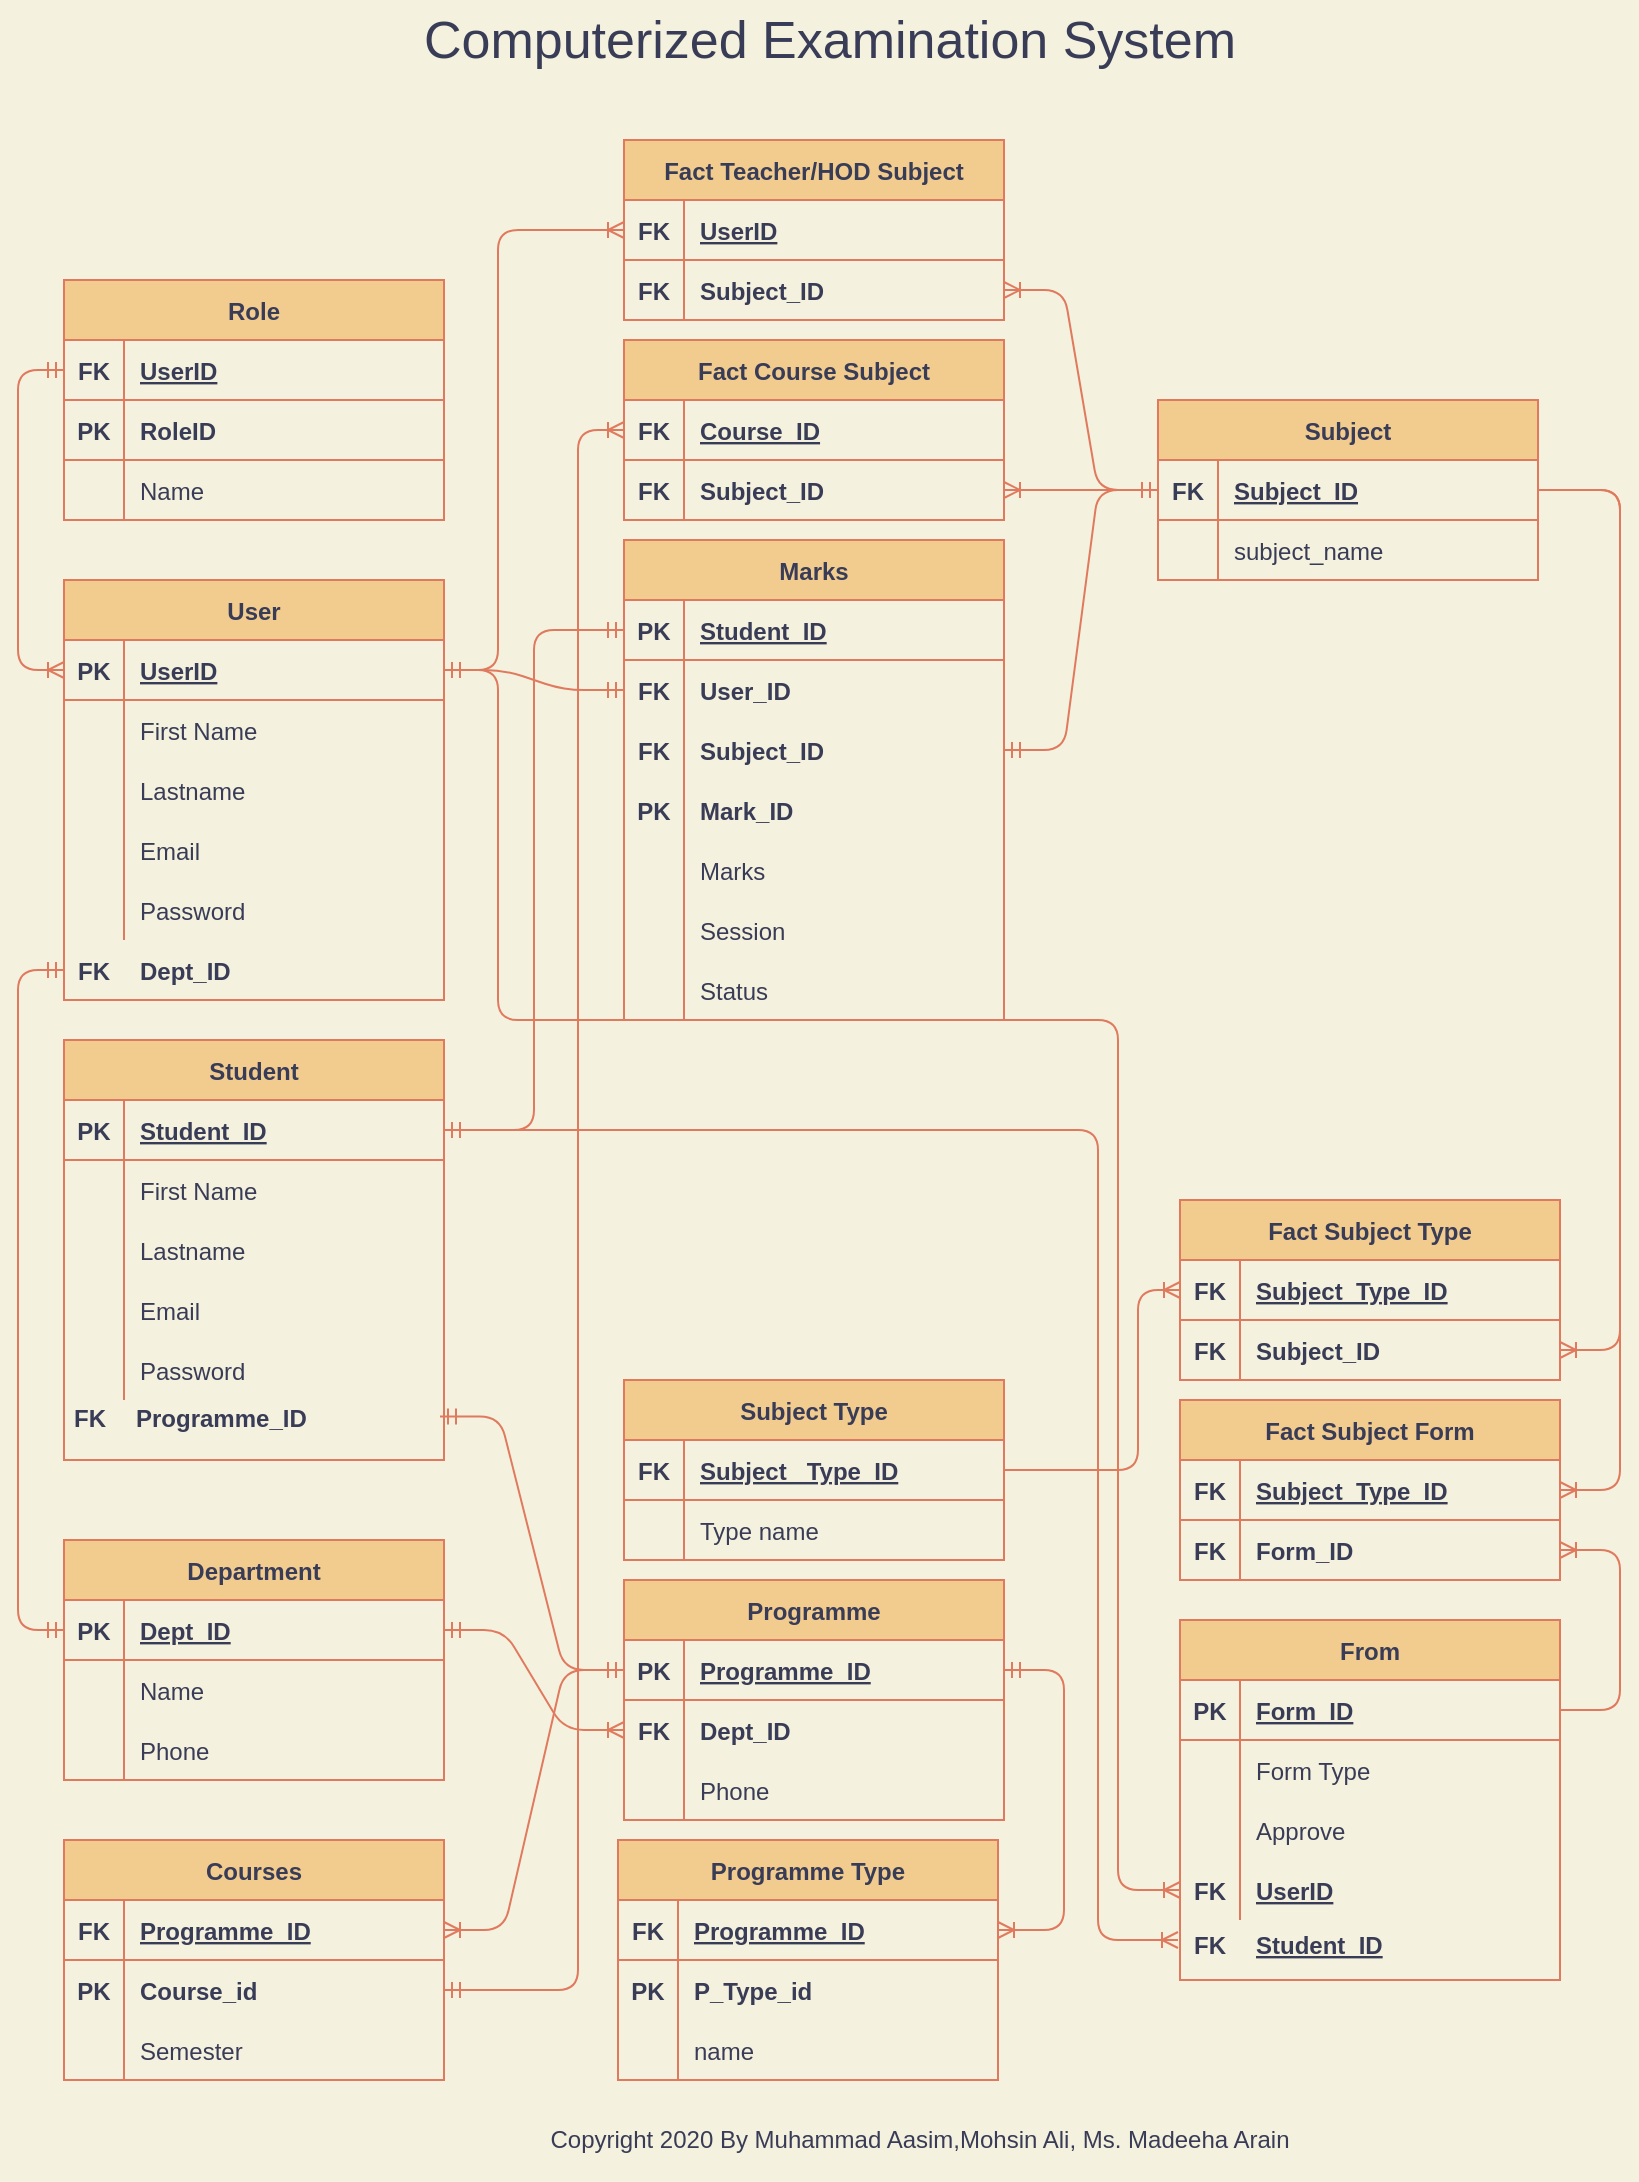 <mxfile version="13.9.8" type="device"><diagram id="IFfvLTdVFarh4xmx0HeU" name="Page-1"><mxGraphModel dx="1106" dy="1714" grid="1" gridSize="10" guides="1" tooltips="1" connect="1" arrows="1" fold="1" page="1" pageScale="1" pageWidth="850" pageHeight="1100" background="#F4F1DE" math="0" shadow="0"><root><mxCell id="0"/><mxCell id="1" parent="0"/><mxCell id="wQqwlKFF_hwplh20HRCs-46" value="" style="group;fontColor=#393C56;" parent="1" vertex="1" connectable="0"><mxGeometry x="53" y="-950" width="190" height="155" as="geometry"/></mxCell><mxCell id="wQqwlKFF_hwplh20HRCs-32" value="Role" style="shape=table;startSize=30;container=1;collapsible=1;childLayout=tableLayout;fixedRows=1;rowLines=0;fontStyle=1;align=center;resizeLast=1;fillColor=#F2CC8F;strokeColor=#E07A5F;fontColor=#393C56;" parent="wQqwlKFF_hwplh20HRCs-46" vertex="1"><mxGeometry width="190" height="120" as="geometry"/></mxCell><mxCell id="wQqwlKFF_hwplh20HRCs-33" value="" style="shape=partialRectangle;collapsible=0;dropTarget=0;pointerEvents=0;fillColor=none;top=0;left=0;bottom=1;right=0;points=[[0,0.5],[1,0.5]];portConstraint=eastwest;strokeColor=#E07A5F;fontColor=#393C56;" parent="wQqwlKFF_hwplh20HRCs-32" vertex="1"><mxGeometry y="30" width="190" height="30" as="geometry"/></mxCell><mxCell id="wQqwlKFF_hwplh20HRCs-34" value="FK" style="shape=partialRectangle;connectable=0;fillColor=none;top=0;left=0;bottom=0;right=0;fontStyle=1;overflow=hidden;strokeColor=#E07A5F;fontColor=#393C56;" parent="wQqwlKFF_hwplh20HRCs-33" vertex="1"><mxGeometry width="30" height="30" as="geometry"/></mxCell><mxCell id="wQqwlKFF_hwplh20HRCs-35" value="UserID" style="shape=partialRectangle;connectable=0;fillColor=none;top=0;left=0;bottom=0;right=0;align=left;spacingLeft=6;fontStyle=5;overflow=hidden;strokeColor=#E07A5F;fontColor=#393C56;" parent="wQqwlKFF_hwplh20HRCs-33" vertex="1"><mxGeometry x="30" width="160" height="30" as="geometry"/></mxCell><mxCell id="wQqwlKFF_hwplh20HRCs-36" value="" style="shape=partialRectangle;collapsible=0;dropTarget=0;pointerEvents=0;fillColor=none;top=0;left=0;bottom=0;right=0;points=[[0,0.5],[1,0.5]];portConstraint=eastwest;strokeColor=#E07A5F;fontColor=#393C56;" parent="wQqwlKFF_hwplh20HRCs-32" vertex="1"><mxGeometry y="60" width="190" height="30" as="geometry"/></mxCell><mxCell id="wQqwlKFF_hwplh20HRCs-37" value="PK" style="shape=partialRectangle;connectable=0;fillColor=none;top=0;left=0;bottom=0;right=0;editable=1;overflow=hidden;fontStyle=1;strokeColor=#E07A5F;fontColor=#393C56;" parent="wQqwlKFF_hwplh20HRCs-36" vertex="1"><mxGeometry width="30" height="30" as="geometry"/></mxCell><mxCell id="wQqwlKFF_hwplh20HRCs-38" value="RoleID" style="shape=partialRectangle;connectable=0;fillColor=none;top=0;left=0;bottom=0;right=0;align=left;spacingLeft=6;overflow=hidden;fontStyle=1;strokeColor=#E07A5F;fontColor=#393C56;" parent="wQqwlKFF_hwplh20HRCs-36" vertex="1"><mxGeometry x="30" width="160" height="30" as="geometry"/></mxCell><mxCell id="wQqwlKFF_hwplh20HRCs-39" value="" style="shape=partialRectangle;collapsible=0;dropTarget=0;pointerEvents=0;fillColor=none;top=0;left=0;bottom=0;right=0;points=[[0,0.5],[1,0.5]];portConstraint=eastwest;strokeColor=#E07A5F;fontColor=#393C56;" parent="wQqwlKFF_hwplh20HRCs-32" vertex="1"><mxGeometry y="90" width="190" height="30" as="geometry"/></mxCell><mxCell id="wQqwlKFF_hwplh20HRCs-40" value="" style="shape=partialRectangle;connectable=0;fillColor=none;top=0;left=0;bottom=0;right=0;editable=1;overflow=hidden;strokeColor=#E07A5F;fontColor=#393C56;" parent="wQqwlKFF_hwplh20HRCs-39" vertex="1"><mxGeometry width="30" height="30" as="geometry"/></mxCell><mxCell id="wQqwlKFF_hwplh20HRCs-41" value="Name" style="shape=partialRectangle;connectable=0;fillColor=none;top=0;left=0;bottom=0;right=0;align=left;spacingLeft=6;overflow=hidden;strokeColor=#E07A5F;fontColor=#393C56;" parent="wQqwlKFF_hwplh20HRCs-39" vertex="1"><mxGeometry x="30" width="160" height="30" as="geometry"/></mxCell><mxCell id="wQqwlKFF_hwplh20HRCs-45" value="" style="line;strokeWidth=1;rotatable=0;dashed=0;labelPosition=right;align=left;verticalAlign=middle;spacingTop=0;spacingLeft=6;points=[];portConstraint=eastwest;fillColor=#F2CC8F;strokeColor=#E07A5F;fontColor=#393C56;labelBackgroundColor=#F4F1DE;" parent="wQqwlKFF_hwplh20HRCs-46" vertex="1"><mxGeometry y="25" width="190" height="130" as="geometry"/></mxCell><mxCell id="wQqwlKFF_hwplh20HRCs-49" value="Department" style="shape=table;startSize=30;container=1;collapsible=1;childLayout=tableLayout;fixedRows=1;rowLines=0;fontStyle=1;align=center;resizeLast=1;fillColor=#F2CC8F;strokeColor=#E07A5F;fontColor=#393C56;" parent="1" vertex="1"><mxGeometry x="53" y="-320" width="190" height="120" as="geometry"/></mxCell><mxCell id="wQqwlKFF_hwplh20HRCs-50" value="" style="shape=partialRectangle;collapsible=0;dropTarget=0;pointerEvents=0;fillColor=none;top=0;left=0;bottom=1;right=0;points=[[0,0.5],[1,0.5]];portConstraint=eastwest;strokeColor=#E07A5F;fontColor=#393C56;" parent="wQqwlKFF_hwplh20HRCs-49" vertex="1"><mxGeometry y="30" width="190" height="30" as="geometry"/></mxCell><mxCell id="wQqwlKFF_hwplh20HRCs-51" value="PK" style="shape=partialRectangle;connectable=0;fillColor=none;top=0;left=0;bottom=0;right=0;fontStyle=1;overflow=hidden;strokeColor=#E07A5F;fontColor=#393C56;" parent="wQqwlKFF_hwplh20HRCs-50" vertex="1"><mxGeometry width="30" height="30" as="geometry"/></mxCell><mxCell id="wQqwlKFF_hwplh20HRCs-52" value="Dept_ID" style="shape=partialRectangle;connectable=0;fillColor=none;top=0;left=0;bottom=0;right=0;align=left;spacingLeft=6;fontStyle=5;overflow=hidden;strokeColor=#E07A5F;fontColor=#393C56;" parent="wQqwlKFF_hwplh20HRCs-50" vertex="1"><mxGeometry x="30" width="160" height="30" as="geometry"/></mxCell><mxCell id="wQqwlKFF_hwplh20HRCs-53" value="" style="shape=partialRectangle;collapsible=0;dropTarget=0;pointerEvents=0;fillColor=none;top=0;left=0;bottom=0;right=0;points=[[0,0.5],[1,0.5]];portConstraint=eastwest;strokeColor=#E07A5F;fontColor=#393C56;" parent="wQqwlKFF_hwplh20HRCs-49" vertex="1"><mxGeometry y="60" width="190" height="30" as="geometry"/></mxCell><mxCell id="wQqwlKFF_hwplh20HRCs-54" value="" style="shape=partialRectangle;connectable=0;fillColor=none;top=0;left=0;bottom=0;right=0;editable=1;overflow=hidden;strokeColor=#E07A5F;fontColor=#393C56;" parent="wQqwlKFF_hwplh20HRCs-53" vertex="1"><mxGeometry width="30" height="30" as="geometry"/></mxCell><mxCell id="wQqwlKFF_hwplh20HRCs-55" value="Name" style="shape=partialRectangle;connectable=0;fillColor=none;top=0;left=0;bottom=0;right=0;align=left;spacingLeft=6;overflow=hidden;strokeColor=#E07A5F;fontColor=#393C56;" parent="wQqwlKFF_hwplh20HRCs-53" vertex="1"><mxGeometry x="30" width="160" height="30" as="geometry"/></mxCell><mxCell id="wQqwlKFF_hwplh20HRCs-59" value="" style="shape=partialRectangle;collapsible=0;dropTarget=0;pointerEvents=0;fillColor=none;top=0;left=0;bottom=0;right=0;points=[[0,0.5],[1,0.5]];portConstraint=eastwest;strokeColor=#E07A5F;fontColor=#393C56;" parent="wQqwlKFF_hwplh20HRCs-49" vertex="1"><mxGeometry y="90" width="190" height="30" as="geometry"/></mxCell><mxCell id="wQqwlKFF_hwplh20HRCs-60" value="" style="shape=partialRectangle;connectable=0;fillColor=none;top=0;left=0;bottom=0;right=0;editable=1;overflow=hidden;strokeColor=#E07A5F;fontColor=#393C56;" parent="wQqwlKFF_hwplh20HRCs-59" vertex="1"><mxGeometry width="30" height="30" as="geometry"/></mxCell><mxCell id="wQqwlKFF_hwplh20HRCs-61" value="Phone" style="shape=partialRectangle;connectable=0;fillColor=none;top=0;left=0;bottom=0;right=0;align=left;spacingLeft=6;overflow=hidden;strokeColor=#E07A5F;fontColor=#393C56;" parent="wQqwlKFF_hwplh20HRCs-59" vertex="1"><mxGeometry x="30" width="160" height="30" as="geometry"/></mxCell><mxCell id="wQqwlKFF_hwplh20HRCs-71" value="" style="edgeStyle=orthogonalEdgeStyle;fontSize=12;html=1;endArrow=ERmandOne;startArrow=ERmandOne;strokeColor=#E07A5F;fontColor=#393C56;labelBackgroundColor=#F4F1DE;" parent="1" source="wQqwlKFF_hwplh20HRCs-68" target="wQqwlKFF_hwplh20HRCs-50" edge="1"><mxGeometry width="100" height="100" relative="1" as="geometry"><mxPoint x="223" y="-33" as="sourcePoint"/><mxPoint x="283" y="-33" as="targetPoint"/><Array as="points"><mxPoint x="30" y="-605"/><mxPoint x="30" y="-275"/></Array></mxGeometry></mxCell><mxCell id="wQqwlKFF_hwplh20HRCs-72" value="Programme" style="shape=table;startSize=30;container=1;collapsible=1;childLayout=tableLayout;fixedRows=1;rowLines=0;fontStyle=1;align=center;resizeLast=1;fillColor=#F2CC8F;strokeColor=#E07A5F;fontColor=#393C56;" parent="1" vertex="1"><mxGeometry x="333" y="-300" width="190" height="120" as="geometry"/></mxCell><mxCell id="wQqwlKFF_hwplh20HRCs-73" value="" style="shape=partialRectangle;collapsible=0;dropTarget=0;pointerEvents=0;fillColor=none;top=0;left=0;bottom=1;right=0;points=[[0,0.5],[1,0.5]];portConstraint=eastwest;strokeColor=#E07A5F;fontColor=#393C56;" parent="wQqwlKFF_hwplh20HRCs-72" vertex="1"><mxGeometry y="30" width="190" height="30" as="geometry"/></mxCell><mxCell id="wQqwlKFF_hwplh20HRCs-74" value="PK" style="shape=partialRectangle;connectable=0;fillColor=none;top=0;left=0;bottom=0;right=0;fontStyle=1;overflow=hidden;strokeColor=#E07A5F;fontColor=#393C56;" parent="wQqwlKFF_hwplh20HRCs-73" vertex="1"><mxGeometry width="30" height="30" as="geometry"/></mxCell><mxCell id="wQqwlKFF_hwplh20HRCs-75" value="Programme_ID" style="shape=partialRectangle;connectable=0;fillColor=none;top=0;left=0;bottom=0;right=0;align=left;spacingLeft=6;fontStyle=5;overflow=hidden;strokeColor=#E07A5F;fontColor=#393C56;" parent="wQqwlKFF_hwplh20HRCs-73" vertex="1"><mxGeometry x="30" width="160" height="30" as="geometry"/></mxCell><mxCell id="wQqwlKFF_hwplh20HRCs-76" value="" style="shape=partialRectangle;collapsible=0;dropTarget=0;pointerEvents=0;fillColor=none;top=0;left=0;bottom=0;right=0;points=[[0,0.5],[1,0.5]];portConstraint=eastwest;fontStyle=1;strokeColor=#E07A5F;fontColor=#393C56;" parent="wQqwlKFF_hwplh20HRCs-72" vertex="1"><mxGeometry y="60" width="190" height="30" as="geometry"/></mxCell><mxCell id="wQqwlKFF_hwplh20HRCs-77" value="FK" style="shape=partialRectangle;connectable=0;fillColor=none;top=0;left=0;bottom=0;right=0;editable=1;overflow=hidden;fontStyle=1;strokeColor=#E07A5F;fontColor=#393C56;" parent="wQqwlKFF_hwplh20HRCs-76" vertex="1"><mxGeometry width="30" height="30" as="geometry"/></mxCell><mxCell id="wQqwlKFF_hwplh20HRCs-78" value="Dept_ID" style="shape=partialRectangle;connectable=0;fillColor=none;top=0;left=0;bottom=0;right=0;align=left;spacingLeft=6;overflow=hidden;fontStyle=1;strokeColor=#E07A5F;fontColor=#393C56;" parent="wQqwlKFF_hwplh20HRCs-76" vertex="1"><mxGeometry x="30" width="160" height="30" as="geometry"/></mxCell><mxCell id="wQqwlKFF_hwplh20HRCs-79" value="" style="shape=partialRectangle;collapsible=0;dropTarget=0;pointerEvents=0;fillColor=none;top=0;left=0;bottom=0;right=0;points=[[0,0.5],[1,0.5]];portConstraint=eastwest;strokeColor=#E07A5F;fontColor=#393C56;" parent="wQqwlKFF_hwplh20HRCs-72" vertex="1"><mxGeometry y="90" width="190" height="30" as="geometry"/></mxCell><mxCell id="wQqwlKFF_hwplh20HRCs-80" value="" style="shape=partialRectangle;connectable=0;fillColor=none;top=0;left=0;bottom=0;right=0;editable=1;overflow=hidden;strokeColor=#E07A5F;fontColor=#393C56;" parent="wQqwlKFF_hwplh20HRCs-79" vertex="1"><mxGeometry width="30" height="30" as="geometry"/></mxCell><mxCell id="wQqwlKFF_hwplh20HRCs-81" value="Phone" style="shape=partialRectangle;connectable=0;fillColor=none;top=0;left=0;bottom=0;right=0;align=left;spacingLeft=6;overflow=hidden;strokeColor=#E07A5F;fontColor=#393C56;" parent="wQqwlKFF_hwplh20HRCs-79" vertex="1"><mxGeometry x="30" width="160" height="30" as="geometry"/></mxCell><mxCell id="wQqwlKFF_hwplh20HRCs-82" value="" style="edgeStyle=entityRelationEdgeStyle;fontSize=12;html=1;endArrow=ERoneToMany;strokeColor=#E07A5F;fontColor=#393C56;labelBackgroundColor=#F4F1DE;startArrow=ERmandOne;startFill=0;" parent="1" source="wQqwlKFF_hwplh20HRCs-50" target="wQqwlKFF_hwplh20HRCs-76" edge="1"><mxGeometry width="100" height="100" relative="1" as="geometry"><mxPoint x="363" y="262" as="sourcePoint"/><mxPoint x="463" y="162" as="targetPoint"/></mxGeometry></mxCell><mxCell id="wQqwlKFF_hwplh20HRCs-99" value="" style="group;fontColor=#393C56;" parent="1" vertex="1" connectable="0"><mxGeometry x="53" y="-800" width="190" height="210" as="geometry"/></mxCell><mxCell id="wQqwlKFF_hwplh20HRCs-19" value="User" style="shape=table;startSize=30;container=1;collapsible=1;childLayout=tableLayout;fixedRows=1;rowLines=0;fontStyle=1;align=center;resizeLast=1;fillColor=#F2CC8F;strokeColor=#E07A5F;fontColor=#393C56;" parent="wQqwlKFF_hwplh20HRCs-99" vertex="1"><mxGeometry width="190" height="210" as="geometry"/></mxCell><mxCell id="wQqwlKFF_hwplh20HRCs-20" value="" style="shape=partialRectangle;collapsible=0;dropTarget=0;pointerEvents=0;fillColor=none;top=0;left=0;bottom=1;right=0;points=[[0,0.5],[1,0.5]];portConstraint=eastwest;strokeColor=#E07A5F;fontColor=#393C56;" parent="wQqwlKFF_hwplh20HRCs-19" vertex="1"><mxGeometry y="30" width="190" height="30" as="geometry"/></mxCell><mxCell id="wQqwlKFF_hwplh20HRCs-21" value="PK" style="shape=partialRectangle;connectable=0;fillColor=none;top=0;left=0;bottom=0;right=0;fontStyle=1;overflow=hidden;strokeColor=#E07A5F;fontColor=#393C56;" parent="wQqwlKFF_hwplh20HRCs-20" vertex="1"><mxGeometry width="30" height="30" as="geometry"/></mxCell><mxCell id="wQqwlKFF_hwplh20HRCs-22" value="UserID" style="shape=partialRectangle;connectable=0;fillColor=none;top=0;left=0;bottom=0;right=0;align=left;spacingLeft=6;fontStyle=5;overflow=hidden;strokeColor=#E07A5F;fontColor=#393C56;" parent="wQqwlKFF_hwplh20HRCs-20" vertex="1"><mxGeometry x="30" width="160" height="30" as="geometry"/></mxCell><mxCell id="wQqwlKFF_hwplh20HRCs-23" value="" style="shape=partialRectangle;collapsible=0;dropTarget=0;pointerEvents=0;fillColor=none;top=0;left=0;bottom=0;right=0;points=[[0,0.5],[1,0.5]];portConstraint=eastwest;strokeColor=#E07A5F;fontColor=#393C56;" parent="wQqwlKFF_hwplh20HRCs-19" vertex="1"><mxGeometry y="60" width="190" height="30" as="geometry"/></mxCell><mxCell id="wQqwlKFF_hwplh20HRCs-24" value="" style="shape=partialRectangle;connectable=0;fillColor=none;top=0;left=0;bottom=0;right=0;editable=1;overflow=hidden;strokeColor=#E07A5F;fontColor=#393C56;" parent="wQqwlKFF_hwplh20HRCs-23" vertex="1"><mxGeometry width="30" height="30" as="geometry"/></mxCell><mxCell id="wQqwlKFF_hwplh20HRCs-25" value="First Name" style="shape=partialRectangle;connectable=0;fillColor=none;top=0;left=0;bottom=0;right=0;align=left;spacingLeft=6;overflow=hidden;strokeColor=#E07A5F;fontColor=#393C56;" parent="wQqwlKFF_hwplh20HRCs-23" vertex="1"><mxGeometry x="30" width="160" height="30" as="geometry"/></mxCell><mxCell id="wQqwlKFF_hwplh20HRCs-26" value="" style="shape=partialRectangle;collapsible=0;dropTarget=0;pointerEvents=0;fillColor=none;top=0;left=0;bottom=0;right=0;points=[[0,0.5],[1,0.5]];portConstraint=eastwest;strokeColor=#E07A5F;fontColor=#393C56;" parent="wQqwlKFF_hwplh20HRCs-19" vertex="1"><mxGeometry y="90" width="190" height="30" as="geometry"/></mxCell><mxCell id="wQqwlKFF_hwplh20HRCs-27" value="" style="shape=partialRectangle;connectable=0;fillColor=none;top=0;left=0;bottom=0;right=0;editable=1;overflow=hidden;strokeColor=#E07A5F;fontColor=#393C56;" parent="wQqwlKFF_hwplh20HRCs-26" vertex="1"><mxGeometry width="30" height="30" as="geometry"/></mxCell><mxCell id="wQqwlKFF_hwplh20HRCs-28" value="Lastname" style="shape=partialRectangle;connectable=0;fillColor=none;top=0;left=0;bottom=0;right=0;align=left;spacingLeft=6;overflow=hidden;strokeColor=#E07A5F;fontColor=#393C56;" parent="wQqwlKFF_hwplh20HRCs-26" vertex="1"><mxGeometry x="30" width="160" height="30" as="geometry"/></mxCell><mxCell id="wQqwlKFF_hwplh20HRCs-42" value="" style="shape=partialRectangle;collapsible=0;dropTarget=0;pointerEvents=0;fillColor=none;top=0;left=0;bottom=0;right=0;points=[[0,0.5],[1,0.5]];portConstraint=eastwest;strokeColor=#E07A5F;fontColor=#393C56;" parent="wQqwlKFF_hwplh20HRCs-19" vertex="1"><mxGeometry y="120" width="190" height="30" as="geometry"/></mxCell><mxCell id="wQqwlKFF_hwplh20HRCs-43" value="" style="shape=partialRectangle;connectable=0;fillColor=none;top=0;left=0;bottom=0;right=0;editable=1;overflow=hidden;strokeColor=#E07A5F;fontColor=#393C56;" parent="wQqwlKFF_hwplh20HRCs-42" vertex="1"><mxGeometry width="30" height="30" as="geometry"/></mxCell><mxCell id="wQqwlKFF_hwplh20HRCs-44" value="Email" style="shape=partialRectangle;connectable=0;fillColor=none;top=0;left=0;bottom=0;right=0;align=left;spacingLeft=6;overflow=hidden;strokeColor=#E07A5F;fontColor=#393C56;" parent="wQqwlKFF_hwplh20HRCs-42" vertex="1"><mxGeometry x="30" width="160" height="30" as="geometry"/></mxCell><mxCell id="wQqwlKFF_hwplh20HRCs-29" value="" style="shape=partialRectangle;collapsible=0;dropTarget=0;pointerEvents=0;fillColor=none;top=0;left=0;bottom=0;right=0;points=[[0,0.5],[1,0.5]];portConstraint=eastwest;strokeColor=#E07A5F;fontColor=#393C56;" parent="wQqwlKFF_hwplh20HRCs-19" vertex="1"><mxGeometry y="150" width="190" height="30" as="geometry"/></mxCell><mxCell id="wQqwlKFF_hwplh20HRCs-30" value="" style="shape=partialRectangle;connectable=0;fillColor=none;top=0;left=0;bottom=0;right=0;editable=1;overflow=hidden;strokeColor=#E07A5F;fontColor=#393C56;" parent="wQqwlKFF_hwplh20HRCs-29" vertex="1"><mxGeometry width="30" height="30" as="geometry"/></mxCell><mxCell id="wQqwlKFF_hwplh20HRCs-31" value="Password" style="shape=partialRectangle;connectable=0;fillColor=none;top=0;left=0;bottom=0;right=0;align=left;spacingLeft=6;overflow=hidden;strokeColor=#E07A5F;fontColor=#393C56;" parent="wQqwlKFF_hwplh20HRCs-29" vertex="1"><mxGeometry x="30" width="160" height="30" as="geometry"/></mxCell><mxCell id="wQqwlKFF_hwplh20HRCs-68" value="" style="shape=partialRectangle;collapsible=0;dropTarget=0;pointerEvents=0;fillColor=none;top=0;left=0;bottom=0;right=0;points=[[0,0.5],[1,0.5]];portConstraint=eastwest;fontStyle=1;strokeColor=#E07A5F;fontColor=#393C56;" parent="wQqwlKFF_hwplh20HRCs-99" vertex="1"><mxGeometry y="180" width="190" height="30" as="geometry"/></mxCell><mxCell id="wQqwlKFF_hwplh20HRCs-69" value="FK" style="shape=partialRectangle;connectable=0;fillColor=none;top=0;left=0;bottom=0;right=0;editable=1;overflow=hidden;fontStyle=1;strokeColor=#E07A5F;fontColor=#393C56;" parent="wQqwlKFF_hwplh20HRCs-68" vertex="1"><mxGeometry width="30" height="30" as="geometry"/></mxCell><mxCell id="wQqwlKFF_hwplh20HRCs-70" value="Dept_ID" style="shape=partialRectangle;connectable=0;fillColor=none;top=0;left=0;bottom=0;right=0;align=left;spacingLeft=6;overflow=hidden;fontStyle=1;strokeColor=#E07A5F;fontColor=#393C56;" parent="wQqwlKFF_hwplh20HRCs-68" vertex="1"><mxGeometry x="30" width="160" height="30" as="geometry"/></mxCell><mxCell id="wQqwlKFF_hwplh20HRCs-120" value="" style="edgeStyle=entityRelationEdgeStyle;fontSize=12;html=1;endArrow=ERmandOne;startArrow=ERmandOne;strokeColor=#E07A5F;fontColor=#393C56;labelBackgroundColor=#F4F1DE;" parent="1" source="wQqwlKFF_hwplh20HRCs-73" target="wQqwlKFF_hwplh20HRCs-117" edge="1"><mxGeometry width="100" height="100" relative="1" as="geometry"><mxPoint x="483" y="272" as="sourcePoint"/><mxPoint x="583" y="172" as="targetPoint"/></mxGeometry></mxCell><mxCell id="oOTCD8cNQhU1V3plI_-g-1" value="Programme Type" style="shape=table;startSize=30;container=1;collapsible=1;childLayout=tableLayout;fixedRows=1;rowLines=0;fontStyle=1;align=center;resizeLast=1;fillColor=#F2CC8F;strokeColor=#E07A5F;fontColor=#393C56;" parent="1" vertex="1"><mxGeometry x="330" y="-170" width="190" height="120" as="geometry"/></mxCell><mxCell id="oOTCD8cNQhU1V3plI_-g-2" value="" style="shape=partialRectangle;collapsible=0;dropTarget=0;pointerEvents=0;fillColor=none;top=0;left=0;bottom=1;right=0;points=[[0,0.5],[1,0.5]];portConstraint=eastwest;strokeColor=#E07A5F;fontColor=#393C56;" parent="oOTCD8cNQhU1V3plI_-g-1" vertex="1"><mxGeometry y="30" width="190" height="30" as="geometry"/></mxCell><mxCell id="oOTCD8cNQhU1V3plI_-g-3" value="FK" style="shape=partialRectangle;connectable=0;fillColor=none;top=0;left=0;bottom=0;right=0;fontStyle=1;overflow=hidden;strokeColor=#E07A5F;fontColor=#393C56;" parent="oOTCD8cNQhU1V3plI_-g-2" vertex="1"><mxGeometry width="30" height="30" as="geometry"/></mxCell><mxCell id="oOTCD8cNQhU1V3plI_-g-4" value="Programme_ID" style="shape=partialRectangle;connectable=0;fillColor=none;top=0;left=0;bottom=0;right=0;align=left;spacingLeft=6;fontStyle=5;overflow=hidden;strokeColor=#E07A5F;fontColor=#393C56;" parent="oOTCD8cNQhU1V3plI_-g-2" vertex="1"><mxGeometry x="30" width="160" height="30" as="geometry"/></mxCell><mxCell id="oOTCD8cNQhU1V3plI_-g-5" value="" style="shape=partialRectangle;collapsible=0;dropTarget=0;pointerEvents=0;fillColor=none;top=0;left=0;bottom=0;right=0;points=[[0,0.5],[1,0.5]];portConstraint=eastwest;fontStyle=1;strokeColor=#E07A5F;fontColor=#393C56;" parent="oOTCD8cNQhU1V3plI_-g-1" vertex="1"><mxGeometry y="60" width="190" height="30" as="geometry"/></mxCell><mxCell id="oOTCD8cNQhU1V3plI_-g-6" value="PK" style="shape=partialRectangle;connectable=0;fillColor=none;top=0;left=0;bottom=0;right=0;editable=1;overflow=hidden;fontStyle=1;strokeColor=#E07A5F;fontColor=#393C56;" parent="oOTCD8cNQhU1V3plI_-g-5" vertex="1"><mxGeometry width="30" height="30" as="geometry"/></mxCell><mxCell id="oOTCD8cNQhU1V3plI_-g-7" value="P_Type_id" style="shape=partialRectangle;connectable=0;fillColor=none;top=0;left=0;bottom=0;right=0;align=left;spacingLeft=6;overflow=hidden;fontStyle=1;strokeColor=#E07A5F;fontColor=#393C56;" parent="oOTCD8cNQhU1V3plI_-g-5" vertex="1"><mxGeometry x="30" width="160" height="30" as="geometry"/></mxCell><mxCell id="oOTCD8cNQhU1V3plI_-g-8" value="" style="shape=partialRectangle;collapsible=0;dropTarget=0;pointerEvents=0;fillColor=none;top=0;left=0;bottom=0;right=0;points=[[0,0.5],[1,0.5]];portConstraint=eastwest;strokeColor=#E07A5F;fontColor=#393C56;" parent="oOTCD8cNQhU1V3plI_-g-1" vertex="1"><mxGeometry y="90" width="190" height="30" as="geometry"/></mxCell><mxCell id="oOTCD8cNQhU1V3plI_-g-9" value="" style="shape=partialRectangle;connectable=0;fillColor=none;top=0;left=0;bottom=0;right=0;editable=1;overflow=hidden;strokeColor=#E07A5F;fontColor=#393C56;" parent="oOTCD8cNQhU1V3plI_-g-8" vertex="1"><mxGeometry width="30" height="30" as="geometry"/></mxCell><mxCell id="oOTCD8cNQhU1V3plI_-g-10" value="name" style="shape=partialRectangle;connectable=0;fillColor=none;top=0;left=0;bottom=0;right=0;align=left;spacingLeft=6;overflow=hidden;strokeColor=#E07A5F;fontColor=#393C56;" parent="oOTCD8cNQhU1V3plI_-g-8" vertex="1"><mxGeometry x="30" width="160" height="30" as="geometry"/></mxCell><mxCell id="oOTCD8cNQhU1V3plI_-g-11" value="" style="edgeStyle=entityRelationEdgeStyle;fontSize=12;html=1;endArrow=ERoneToMany;startArrow=ERmandOne;startFill=0;strokeColor=#E07A5F;fontColor=#393C56;labelBackgroundColor=#F4F1DE;" parent="1" source="wQqwlKFF_hwplh20HRCs-73" target="oOTCD8cNQhU1V3plI_-g-2" edge="1"><mxGeometry width="100" height="100" relative="1" as="geometry"><mxPoint x="473" y="232" as="sourcePoint"/><mxPoint x="573" y="132" as="targetPoint"/></mxGeometry></mxCell><mxCell id="oOTCD8cNQhU1V3plI_-g-12" value="Courses" style="shape=table;startSize=30;container=1;collapsible=1;childLayout=tableLayout;fixedRows=1;rowLines=0;fontStyle=1;align=center;resizeLast=1;fillColor=#F2CC8F;strokeColor=#E07A5F;fontColor=#393C56;" parent="1" vertex="1"><mxGeometry x="53" y="-170" width="190" height="120" as="geometry"/></mxCell><mxCell id="oOTCD8cNQhU1V3plI_-g-13" value="" style="shape=partialRectangle;collapsible=0;dropTarget=0;pointerEvents=0;fillColor=none;top=0;left=0;bottom=1;right=0;points=[[0,0.5],[1,0.5]];portConstraint=eastwest;strokeColor=#E07A5F;fontColor=#393C56;" parent="oOTCD8cNQhU1V3plI_-g-12" vertex="1"><mxGeometry y="30" width="190" height="30" as="geometry"/></mxCell><mxCell id="oOTCD8cNQhU1V3plI_-g-14" value="FK" style="shape=partialRectangle;connectable=0;fillColor=none;top=0;left=0;bottom=0;right=0;fontStyle=1;overflow=hidden;strokeColor=#E07A5F;fontColor=#393C56;" parent="oOTCD8cNQhU1V3plI_-g-13" vertex="1"><mxGeometry width="30" height="30" as="geometry"/></mxCell><mxCell id="oOTCD8cNQhU1V3plI_-g-15" value="Programme_ID" style="shape=partialRectangle;connectable=0;fillColor=none;top=0;left=0;bottom=0;right=0;align=left;spacingLeft=6;fontStyle=5;overflow=hidden;strokeColor=#E07A5F;fontColor=#393C56;" parent="oOTCD8cNQhU1V3plI_-g-13" vertex="1"><mxGeometry x="30" width="160" height="30" as="geometry"/></mxCell><mxCell id="oOTCD8cNQhU1V3plI_-g-16" value="" style="shape=partialRectangle;collapsible=0;dropTarget=0;pointerEvents=0;fillColor=none;top=0;left=0;bottom=0;right=0;points=[[0,0.5],[1,0.5]];portConstraint=eastwest;fontStyle=1;strokeColor=#E07A5F;fontColor=#393C56;" parent="oOTCD8cNQhU1V3plI_-g-12" vertex="1"><mxGeometry y="60" width="190" height="30" as="geometry"/></mxCell><mxCell id="oOTCD8cNQhU1V3plI_-g-17" value="PK" style="shape=partialRectangle;connectable=0;fillColor=none;top=0;left=0;bottom=0;right=0;editable=1;overflow=hidden;fontStyle=1;strokeColor=#E07A5F;fontColor=#393C56;" parent="oOTCD8cNQhU1V3plI_-g-16" vertex="1"><mxGeometry width="30" height="30" as="geometry"/></mxCell><mxCell id="oOTCD8cNQhU1V3plI_-g-18" value="Course_id" style="shape=partialRectangle;connectable=0;fillColor=none;top=0;left=0;bottom=0;right=0;align=left;spacingLeft=6;overflow=hidden;fontStyle=1;strokeColor=#E07A5F;fontColor=#393C56;" parent="oOTCD8cNQhU1V3plI_-g-16" vertex="1"><mxGeometry x="30" width="160" height="30" as="geometry"/></mxCell><mxCell id="oOTCD8cNQhU1V3plI_-g-19" value="" style="shape=partialRectangle;collapsible=0;dropTarget=0;pointerEvents=0;fillColor=none;top=0;left=0;bottom=0;right=0;points=[[0,0.5],[1,0.5]];portConstraint=eastwest;strokeColor=#E07A5F;fontColor=#393C56;" parent="oOTCD8cNQhU1V3plI_-g-12" vertex="1"><mxGeometry y="90" width="190" height="30" as="geometry"/></mxCell><mxCell id="oOTCD8cNQhU1V3plI_-g-20" value="" style="shape=partialRectangle;connectable=0;fillColor=none;top=0;left=0;bottom=0;right=0;editable=1;overflow=hidden;strokeColor=#E07A5F;fontColor=#393C56;" parent="oOTCD8cNQhU1V3plI_-g-19" vertex="1"><mxGeometry width="30" height="30" as="geometry"/></mxCell><mxCell id="oOTCD8cNQhU1V3plI_-g-21" value="Semester" style="shape=partialRectangle;connectable=0;fillColor=none;top=0;left=0;bottom=0;right=0;align=left;spacingLeft=6;overflow=hidden;strokeColor=#E07A5F;fontColor=#393C56;" parent="oOTCD8cNQhU1V3plI_-g-19" vertex="1"><mxGeometry x="30" width="160" height="30" as="geometry"/></mxCell><mxCell id="oOTCD8cNQhU1V3plI_-g-23" value="" style="edgeStyle=entityRelationEdgeStyle;fontSize=12;html=1;endArrow=ERoneToMany;strokeColor=#E07A5F;fontColor=#393C56;labelBackgroundColor=#F4F1DE;" parent="1" source="wQqwlKFF_hwplh20HRCs-73" target="oOTCD8cNQhU1V3plI_-g-13" edge="1"><mxGeometry width="100" height="100" relative="1" as="geometry"><mxPoint x="413" y="472" as="sourcePoint"/><mxPoint x="513" y="372" as="targetPoint"/></mxGeometry></mxCell><mxCell id="oOTCD8cNQhU1V3plI_-g-24" value="Subject" style="shape=table;startSize=30;container=1;collapsible=1;childLayout=tableLayout;fixedRows=1;rowLines=0;fontStyle=1;align=center;resizeLast=1;fillColor=#F2CC8F;strokeColor=#E07A5F;fontColor=#393C56;" parent="1" vertex="1"><mxGeometry x="600" y="-890" width="190" height="90" as="geometry"/></mxCell><mxCell id="oOTCD8cNQhU1V3plI_-g-25" value="" style="shape=partialRectangle;collapsible=0;dropTarget=0;pointerEvents=0;fillColor=none;top=0;left=0;bottom=1;right=0;points=[[0,0.5],[1,0.5]];portConstraint=eastwest;strokeColor=#E07A5F;fontColor=#393C56;" parent="oOTCD8cNQhU1V3plI_-g-24" vertex="1"><mxGeometry y="30" width="190" height="30" as="geometry"/></mxCell><mxCell id="oOTCD8cNQhU1V3plI_-g-26" value="FK" style="shape=partialRectangle;connectable=0;fillColor=none;top=0;left=0;bottom=0;right=0;fontStyle=1;overflow=hidden;strokeColor=#E07A5F;fontColor=#393C56;" parent="oOTCD8cNQhU1V3plI_-g-25" vertex="1"><mxGeometry width="30" height="30" as="geometry"/></mxCell><mxCell id="oOTCD8cNQhU1V3plI_-g-27" value="Subject_ID" style="shape=partialRectangle;connectable=0;fillColor=none;top=0;left=0;bottom=0;right=0;align=left;spacingLeft=6;fontStyle=5;overflow=hidden;strokeColor=#E07A5F;fontColor=#393C56;" parent="oOTCD8cNQhU1V3plI_-g-25" vertex="1"><mxGeometry x="30" width="160" height="30" as="geometry"/></mxCell><mxCell id="oOTCD8cNQhU1V3plI_-g-31" value="" style="shape=partialRectangle;collapsible=0;dropTarget=0;pointerEvents=0;fillColor=none;top=0;left=0;bottom=0;right=0;points=[[0,0.5],[1,0.5]];portConstraint=eastwest;strokeColor=#E07A5F;fontColor=#393C56;" parent="oOTCD8cNQhU1V3plI_-g-24" vertex="1"><mxGeometry y="60" width="190" height="30" as="geometry"/></mxCell><mxCell id="oOTCD8cNQhU1V3plI_-g-32" value="" style="shape=partialRectangle;connectable=0;fillColor=none;top=0;left=0;bottom=0;right=0;editable=1;overflow=hidden;strokeColor=#E07A5F;fontColor=#393C56;" parent="oOTCD8cNQhU1V3plI_-g-31" vertex="1"><mxGeometry width="30" height="30" as="geometry"/></mxCell><mxCell id="oOTCD8cNQhU1V3plI_-g-33" value="subject_name" style="shape=partialRectangle;connectable=0;fillColor=none;top=0;left=0;bottom=0;right=0;align=left;spacingLeft=6;overflow=hidden;strokeColor=#E07A5F;fontColor=#393C56;" parent="oOTCD8cNQhU1V3plI_-g-31" vertex="1"><mxGeometry x="30" width="160" height="30" as="geometry"/></mxCell><mxCell id="oOTCD8cNQhU1V3plI_-g-34" value="Fact Course Subject" style="shape=table;startSize=30;container=1;collapsible=1;childLayout=tableLayout;fixedRows=1;rowLines=0;fontStyle=1;align=center;resizeLast=1;fillColor=#F2CC8F;strokeColor=#E07A5F;fontColor=#393C56;" parent="1" vertex="1"><mxGeometry x="333" y="-920" width="190" height="90" as="geometry"/></mxCell><mxCell id="oOTCD8cNQhU1V3plI_-g-35" value="" style="shape=partialRectangle;collapsible=0;dropTarget=0;pointerEvents=0;fillColor=none;top=0;left=0;bottom=1;right=0;points=[[0,0.5],[1,0.5]];portConstraint=eastwest;strokeColor=#E07A5F;fontColor=#393C56;" parent="oOTCD8cNQhU1V3plI_-g-34" vertex="1"><mxGeometry y="30" width="190" height="30" as="geometry"/></mxCell><mxCell id="oOTCD8cNQhU1V3plI_-g-36" value="FK" style="shape=partialRectangle;connectable=0;fillColor=none;top=0;left=0;bottom=0;right=0;fontStyle=1;overflow=hidden;strokeColor=#E07A5F;fontColor=#393C56;" parent="oOTCD8cNQhU1V3plI_-g-35" vertex="1"><mxGeometry width="30" height="30" as="geometry"/></mxCell><mxCell id="oOTCD8cNQhU1V3plI_-g-37" value="Course_ID" style="shape=partialRectangle;connectable=0;fillColor=none;top=0;left=0;bottom=0;right=0;align=left;spacingLeft=6;fontStyle=5;overflow=hidden;strokeColor=#E07A5F;fontColor=#393C56;" parent="oOTCD8cNQhU1V3plI_-g-35" vertex="1"><mxGeometry x="30" width="160" height="30" as="geometry"/></mxCell><mxCell id="oOTCD8cNQhU1V3plI_-g-38" value="" style="shape=partialRectangle;collapsible=0;dropTarget=0;pointerEvents=0;fillColor=none;top=0;left=0;bottom=0;right=0;points=[[0,0.5],[1,0.5]];portConstraint=eastwest;strokeColor=#E07A5F;fontColor=#393C56;" parent="oOTCD8cNQhU1V3plI_-g-34" vertex="1"><mxGeometry y="60" width="190" height="30" as="geometry"/></mxCell><mxCell id="oOTCD8cNQhU1V3plI_-g-39" value="FK" style="shape=partialRectangle;connectable=0;fillColor=none;top=0;left=0;bottom=0;right=0;editable=1;overflow=hidden;fontStyle=1;strokeColor=#E07A5F;fontColor=#393C56;" parent="oOTCD8cNQhU1V3plI_-g-38" vertex="1"><mxGeometry width="30" height="30" as="geometry"/></mxCell><mxCell id="oOTCD8cNQhU1V3plI_-g-40" value="Subject_ID" style="shape=partialRectangle;connectable=0;fillColor=none;top=0;left=0;bottom=0;right=0;align=left;spacingLeft=6;overflow=hidden;fontStyle=1;strokeColor=#E07A5F;fontColor=#393C56;" parent="oOTCD8cNQhU1V3plI_-g-38" vertex="1"><mxGeometry x="30" width="160" height="30" as="geometry"/></mxCell><mxCell id="oOTCD8cNQhU1V3plI_-g-41" value="" style="edgeStyle=entityRelationEdgeStyle;fontSize=12;html=1;endArrow=ERoneToMany;strokeColor=#E07A5F;fontColor=#393C56;labelBackgroundColor=#F4F1DE;" parent="1" source="oOTCD8cNQhU1V3plI_-g-25" target="oOTCD8cNQhU1V3plI_-g-38" edge="1"><mxGeometry width="100" height="100" relative="1" as="geometry"><mxPoint x="443" y="412" as="sourcePoint"/><mxPoint x="543" y="312" as="targetPoint"/></mxGeometry></mxCell><mxCell id="oOTCD8cNQhU1V3plI_-g-42" value="" style="edgeStyle=orthogonalEdgeStyle;fontSize=12;html=1;endArrow=ERoneToMany;startArrow=ERmandOne;startFill=0;strokeColor=#E07A5F;fontColor=#393C56;labelBackgroundColor=#F4F1DE;" parent="1" source="oOTCD8cNQhU1V3plI_-g-16" target="oOTCD8cNQhU1V3plI_-g-35" edge="1"><mxGeometry width="100" height="100" relative="1" as="geometry"><mxPoint x="443" y="412" as="sourcePoint"/><mxPoint x="543" y="312" as="targetPoint"/><Array as="points"><mxPoint x="310" y="-95"/><mxPoint x="310" y="-875"/></Array></mxGeometry></mxCell><mxCell id="oOTCD8cNQhU1V3plI_-g-64" value="Fact Teacher/HOD Subject" style="shape=table;startSize=30;container=1;collapsible=1;childLayout=tableLayout;fixedRows=1;rowLines=0;fontStyle=1;align=center;resizeLast=1;fillColor=#F2CC8F;strokeColor=#E07A5F;fontColor=#393C56;" parent="1" vertex="1"><mxGeometry x="333" y="-1020" width="190" height="90" as="geometry"/></mxCell><mxCell id="oOTCD8cNQhU1V3plI_-g-65" value="" style="shape=partialRectangle;collapsible=0;dropTarget=0;pointerEvents=0;fillColor=none;top=0;left=0;bottom=1;right=0;points=[[0,0.5],[1,0.5]];portConstraint=eastwest;strokeColor=#E07A5F;fontColor=#393C56;" parent="oOTCD8cNQhU1V3plI_-g-64" vertex="1"><mxGeometry y="30" width="190" height="30" as="geometry"/></mxCell><mxCell id="oOTCD8cNQhU1V3plI_-g-66" value="FK" style="shape=partialRectangle;connectable=0;fillColor=none;top=0;left=0;bottom=0;right=0;fontStyle=1;overflow=hidden;strokeColor=#E07A5F;fontColor=#393C56;" parent="oOTCD8cNQhU1V3plI_-g-65" vertex="1"><mxGeometry width="30" height="30" as="geometry"/></mxCell><mxCell id="oOTCD8cNQhU1V3plI_-g-67" value="UserID" style="shape=partialRectangle;connectable=0;fillColor=none;top=0;left=0;bottom=0;right=0;align=left;spacingLeft=6;fontStyle=5;overflow=hidden;strokeColor=#E07A5F;fontColor=#393C56;" parent="oOTCD8cNQhU1V3plI_-g-65" vertex="1"><mxGeometry x="30" width="160" height="30" as="geometry"/></mxCell><mxCell id="oOTCD8cNQhU1V3plI_-g-68" value="" style="shape=partialRectangle;collapsible=0;dropTarget=0;pointerEvents=0;fillColor=none;top=0;left=0;bottom=0;right=0;points=[[0,0.5],[1,0.5]];portConstraint=eastwest;strokeColor=#E07A5F;fontColor=#393C56;" parent="oOTCD8cNQhU1V3plI_-g-64" vertex="1"><mxGeometry y="60" width="190" height="30" as="geometry"/></mxCell><mxCell id="oOTCD8cNQhU1V3plI_-g-69" value="FK" style="shape=partialRectangle;connectable=0;fillColor=none;top=0;left=0;bottom=0;right=0;editable=1;overflow=hidden;fontStyle=1;strokeColor=#E07A5F;fontColor=#393C56;" parent="oOTCD8cNQhU1V3plI_-g-68" vertex="1"><mxGeometry width="30" height="30" as="geometry"/></mxCell><mxCell id="oOTCD8cNQhU1V3plI_-g-70" value="Subject_ID" style="shape=partialRectangle;connectable=0;fillColor=none;top=0;left=0;bottom=0;right=0;align=left;spacingLeft=6;overflow=hidden;fontStyle=1;strokeColor=#E07A5F;fontColor=#393C56;" parent="oOTCD8cNQhU1V3plI_-g-68" vertex="1"><mxGeometry x="30" width="160" height="30" as="geometry"/></mxCell><mxCell id="oOTCD8cNQhU1V3plI_-g-71" value="" style="edgeStyle=orthogonalEdgeStyle;fontSize=12;html=1;endArrow=ERoneToMany;strokeColor=#E07A5F;fontColor=#393C56;labelBackgroundColor=#F4F1DE;" parent="1" source="wQqwlKFF_hwplh20HRCs-20" target="oOTCD8cNQhU1V3plI_-g-65" edge="1"><mxGeometry width="100" height="100" relative="1" as="geometry"><mxPoint x="753" y="-805" as="sourcePoint"/><mxPoint x="523" y="472" as="targetPoint"/><Array as="points"><mxPoint x="270" y="-755"/><mxPoint x="270" y="-975"/></Array></mxGeometry></mxCell><mxCell id="oOTCD8cNQhU1V3plI_-g-72" value="" style="edgeStyle=entityRelationEdgeStyle;fontSize=12;html=1;endArrow=ERoneToMany;strokeColor=#E07A5F;fontColor=#393C56;labelBackgroundColor=#F4F1DE;" parent="1" source="oOTCD8cNQhU1V3plI_-g-25" target="oOTCD8cNQhU1V3plI_-g-68" edge="1"><mxGeometry width="100" height="100" relative="1" as="geometry"><mxPoint x="423" y="572" as="sourcePoint"/><mxPoint x="523" y="472" as="targetPoint"/></mxGeometry></mxCell><mxCell id="oOTCD8cNQhU1V3plI_-g-73" value="Subject Type" style="shape=table;startSize=30;container=1;collapsible=1;childLayout=tableLayout;fixedRows=1;rowLines=0;fontStyle=1;align=center;resizeLast=1;fillColor=#F2CC8F;strokeColor=#E07A5F;fontColor=#393C56;" parent="1" vertex="1"><mxGeometry x="333" y="-400" width="190" height="90" as="geometry"/></mxCell><mxCell id="oOTCD8cNQhU1V3plI_-g-74" value="" style="shape=partialRectangle;collapsible=0;dropTarget=0;pointerEvents=0;fillColor=none;top=0;left=0;bottom=1;right=0;points=[[0,0.5],[1,0.5]];portConstraint=eastwest;strokeColor=#E07A5F;fontColor=#393C56;" parent="oOTCD8cNQhU1V3plI_-g-73" vertex="1"><mxGeometry y="30" width="190" height="30" as="geometry"/></mxCell><mxCell id="oOTCD8cNQhU1V3plI_-g-75" value="FK" style="shape=partialRectangle;connectable=0;fillColor=none;top=0;left=0;bottom=0;right=0;fontStyle=1;overflow=hidden;strokeColor=#E07A5F;fontColor=#393C56;" parent="oOTCD8cNQhU1V3plI_-g-74" vertex="1"><mxGeometry width="30" height="30" as="geometry"/></mxCell><mxCell id="oOTCD8cNQhU1V3plI_-g-76" value="Subject _Type_ID" style="shape=partialRectangle;connectable=0;fillColor=none;top=0;left=0;bottom=0;right=0;align=left;spacingLeft=6;fontStyle=5;overflow=hidden;strokeColor=#E07A5F;fontColor=#393C56;" parent="oOTCD8cNQhU1V3plI_-g-74" vertex="1"><mxGeometry x="30" width="160" height="30" as="geometry"/></mxCell><mxCell id="oOTCD8cNQhU1V3plI_-g-77" value="" style="shape=partialRectangle;collapsible=0;dropTarget=0;pointerEvents=0;fillColor=none;top=0;left=0;bottom=0;right=0;points=[[0,0.5],[1,0.5]];portConstraint=eastwest;strokeColor=#E07A5F;fontColor=#393C56;" parent="oOTCD8cNQhU1V3plI_-g-73" vertex="1"><mxGeometry y="60" width="190" height="30" as="geometry"/></mxCell><mxCell id="oOTCD8cNQhU1V3plI_-g-78" value="" style="shape=partialRectangle;connectable=0;fillColor=none;top=0;left=0;bottom=0;right=0;editable=1;overflow=hidden;strokeColor=#E07A5F;fontColor=#393C56;" parent="oOTCD8cNQhU1V3plI_-g-77" vertex="1"><mxGeometry width="30" height="30" as="geometry"/></mxCell><mxCell id="oOTCD8cNQhU1V3plI_-g-79" value="Type name" style="shape=partialRectangle;connectable=0;fillColor=none;top=0;left=0;bottom=0;right=0;align=left;spacingLeft=6;overflow=hidden;strokeColor=#E07A5F;fontColor=#393C56;" parent="oOTCD8cNQhU1V3plI_-g-77" vertex="1"><mxGeometry x="30" width="160" height="30" as="geometry"/></mxCell><mxCell id="oOTCD8cNQhU1V3plI_-g-80" value="Fact Subject Type" style="shape=table;startSize=30;container=1;collapsible=1;childLayout=tableLayout;fixedRows=1;rowLines=0;fontStyle=1;align=center;resizeLast=1;fillColor=#F2CC8F;strokeColor=#E07A5F;fontColor=#393C56;" parent="1" vertex="1"><mxGeometry x="611" y="-490" width="190" height="90" as="geometry"/></mxCell><mxCell id="oOTCD8cNQhU1V3plI_-g-81" value="" style="shape=partialRectangle;collapsible=0;dropTarget=0;pointerEvents=0;fillColor=none;top=0;left=0;bottom=1;right=0;points=[[0,0.5],[1,0.5]];portConstraint=eastwest;strokeColor=#E07A5F;fontColor=#393C56;" parent="oOTCD8cNQhU1V3plI_-g-80" vertex="1"><mxGeometry y="30" width="190" height="30" as="geometry"/></mxCell><mxCell id="oOTCD8cNQhU1V3plI_-g-82" value="FK" style="shape=partialRectangle;connectable=0;fillColor=none;top=0;left=0;bottom=0;right=0;fontStyle=1;overflow=hidden;strokeColor=#E07A5F;fontColor=#393C56;" parent="oOTCD8cNQhU1V3plI_-g-81" vertex="1"><mxGeometry width="30" height="30" as="geometry"/></mxCell><mxCell id="oOTCD8cNQhU1V3plI_-g-83" value="Subject_Type_ID" style="shape=partialRectangle;connectable=0;fillColor=none;top=0;left=0;bottom=0;right=0;align=left;spacingLeft=6;fontStyle=5;overflow=hidden;strokeColor=#E07A5F;fontColor=#393C56;" parent="oOTCD8cNQhU1V3plI_-g-81" vertex="1"><mxGeometry x="30" width="160" height="30" as="geometry"/></mxCell><mxCell id="oOTCD8cNQhU1V3plI_-g-84" value="" style="shape=partialRectangle;collapsible=0;dropTarget=0;pointerEvents=0;fillColor=none;top=0;left=0;bottom=0;right=0;points=[[0,0.5],[1,0.5]];portConstraint=eastwest;strokeColor=#E07A5F;fontColor=#393C56;" parent="oOTCD8cNQhU1V3plI_-g-80" vertex="1"><mxGeometry y="60" width="190" height="30" as="geometry"/></mxCell><mxCell id="oOTCD8cNQhU1V3plI_-g-85" value="FK" style="shape=partialRectangle;connectable=0;fillColor=none;top=0;left=0;bottom=0;right=0;editable=1;overflow=hidden;fontStyle=1;strokeColor=#E07A5F;fontColor=#393C56;" parent="oOTCD8cNQhU1V3plI_-g-84" vertex="1"><mxGeometry width="30" height="30" as="geometry"/></mxCell><mxCell id="oOTCD8cNQhU1V3plI_-g-86" value="Subject_ID" style="shape=partialRectangle;connectable=0;fillColor=none;top=0;left=0;bottom=0;right=0;align=left;spacingLeft=6;overflow=hidden;fontStyle=1;strokeColor=#E07A5F;fontColor=#393C56;" parent="oOTCD8cNQhU1V3plI_-g-84" vertex="1"><mxGeometry x="30" width="160" height="30" as="geometry"/></mxCell><mxCell id="oOTCD8cNQhU1V3plI_-g-87" value="" style="edgeStyle=entityRelationEdgeStyle;fontSize=12;html=1;endArrow=ERoneToMany;strokeColor=#E07A5F;fontColor=#393C56;labelBackgroundColor=#F4F1DE;" parent="1" source="oOTCD8cNQhU1V3plI_-g-25" target="oOTCD8cNQhU1V3plI_-g-84" edge="1"><mxGeometry width="100" height="100" relative="1" as="geometry"><mxPoint x="423" y="522" as="sourcePoint"/><mxPoint x="523" y="422" as="targetPoint"/></mxGeometry></mxCell><mxCell id="oOTCD8cNQhU1V3plI_-g-88" value="" style="edgeStyle=orthogonalEdgeStyle;fontSize=12;html=1;endArrow=ERoneToMany;strokeColor=#E07A5F;fontColor=#393C56;labelBackgroundColor=#F4F1DE;" parent="1" source="oOTCD8cNQhU1V3plI_-g-74" target="oOTCD8cNQhU1V3plI_-g-81" edge="1"><mxGeometry width="100" height="100" relative="1" as="geometry"><mxPoint x="423" y="432" as="sourcePoint"/><mxPoint x="523" y="332" as="targetPoint"/><Array as="points"><mxPoint x="590" y="-355"/><mxPoint x="590" y="-445"/></Array></mxGeometry></mxCell><mxCell id="oOTCD8cNQhU1V3plI_-g-110" value="Fact Subject Form" style="shape=table;startSize=30;container=1;collapsible=1;childLayout=tableLayout;fixedRows=1;rowLines=0;fontStyle=1;align=center;resizeLast=1;fillColor=#F2CC8F;strokeColor=#E07A5F;fontColor=#393C56;" parent="1" vertex="1"><mxGeometry x="611" y="-390" width="190" height="90" as="geometry"/></mxCell><mxCell id="oOTCD8cNQhU1V3plI_-g-111" value="" style="shape=partialRectangle;collapsible=0;dropTarget=0;pointerEvents=0;fillColor=none;top=0;left=0;bottom=1;right=0;points=[[0,0.5],[1,0.5]];portConstraint=eastwest;strokeColor=#E07A5F;fontColor=#393C56;" parent="oOTCD8cNQhU1V3plI_-g-110" vertex="1"><mxGeometry y="30" width="190" height="30" as="geometry"/></mxCell><mxCell id="oOTCD8cNQhU1V3plI_-g-112" value="FK" style="shape=partialRectangle;connectable=0;fillColor=none;top=0;left=0;bottom=0;right=0;fontStyle=1;overflow=hidden;strokeColor=#E07A5F;fontColor=#393C56;" parent="oOTCD8cNQhU1V3plI_-g-111" vertex="1"><mxGeometry width="30" height="30" as="geometry"/></mxCell><mxCell id="oOTCD8cNQhU1V3plI_-g-113" value="Subject_Type_ID" style="shape=partialRectangle;connectable=0;fillColor=none;top=0;left=0;bottom=0;right=0;align=left;spacingLeft=6;fontStyle=5;overflow=hidden;strokeColor=#E07A5F;fontColor=#393C56;" parent="oOTCD8cNQhU1V3plI_-g-111" vertex="1"><mxGeometry x="30" width="160" height="30" as="geometry"/></mxCell><mxCell id="oOTCD8cNQhU1V3plI_-g-114" value="" style="shape=partialRectangle;collapsible=0;dropTarget=0;pointerEvents=0;fillColor=none;top=0;left=0;bottom=0;right=0;points=[[0,0.5],[1,0.5]];portConstraint=eastwest;strokeColor=#E07A5F;fontColor=#393C56;" parent="oOTCD8cNQhU1V3plI_-g-110" vertex="1"><mxGeometry y="60" width="190" height="30" as="geometry"/></mxCell><mxCell id="oOTCD8cNQhU1V3plI_-g-115" value="FK" style="shape=partialRectangle;connectable=0;fillColor=none;top=0;left=0;bottom=0;right=0;editable=1;overflow=hidden;fontStyle=1;strokeColor=#E07A5F;fontColor=#393C56;" parent="oOTCD8cNQhU1V3plI_-g-114" vertex="1"><mxGeometry width="30" height="30" as="geometry"/></mxCell><mxCell id="oOTCD8cNQhU1V3plI_-g-116" value="Form_ID" style="shape=partialRectangle;connectable=0;fillColor=none;top=0;left=0;bottom=0;right=0;align=left;spacingLeft=6;overflow=hidden;fontStyle=1;strokeColor=#E07A5F;fontColor=#393C56;" parent="oOTCD8cNQhU1V3plI_-g-114" vertex="1"><mxGeometry x="30" width="160" height="30" as="geometry"/></mxCell><mxCell id="oOTCD8cNQhU1V3plI_-g-117" value="" style="edgeStyle=entityRelationEdgeStyle;fontSize=12;html=1;endArrow=ERoneToMany;strokeColor=#E07A5F;fontColor=#393C56;labelBackgroundColor=#F4F1DE;" parent="1" source="oOTCD8cNQhU1V3plI_-g-91" target="oOTCD8cNQhU1V3plI_-g-114" edge="1"><mxGeometry width="100" height="100" relative="1" as="geometry"><mxPoint x="423" y="672" as="sourcePoint"/><mxPoint x="523" y="572" as="targetPoint"/></mxGeometry></mxCell><mxCell id="oOTCD8cNQhU1V3plI_-g-118" value="" style="edgeStyle=entityRelationEdgeStyle;fontSize=12;html=1;endArrow=ERoneToMany;strokeColor=#E07A5F;fontColor=#393C56;labelBackgroundColor=#F4F1DE;" parent="1" source="oOTCD8cNQhU1V3plI_-g-25" target="oOTCD8cNQhU1V3plI_-g-111" edge="1"><mxGeometry width="100" height="100" relative="1" as="geometry"><mxPoint x="423" y="572" as="sourcePoint"/><mxPoint x="523" y="472" as="targetPoint"/></mxGeometry></mxCell><mxCell id="oOTCD8cNQhU1V3plI_-g-120" value="Marks" style="shape=table;startSize=30;container=1;collapsible=1;childLayout=tableLayout;fixedRows=1;rowLines=0;fontStyle=1;align=center;resizeLast=1;fillColor=#F2CC8F;strokeColor=#E07A5F;fontColor=#393C56;" parent="1" vertex="1"><mxGeometry x="333" y="-820" width="190" height="240" as="geometry"><mxRectangle x="333" y="-820" width="70" height="30" as="alternateBounds"/></mxGeometry></mxCell><mxCell id="oOTCD8cNQhU1V3plI_-g-121" value="" style="shape=partialRectangle;collapsible=0;dropTarget=0;pointerEvents=0;fillColor=none;top=0;left=0;bottom=1;right=0;points=[[0,0.5],[1,0.5]];portConstraint=eastwest;strokeColor=#E07A5F;fontColor=#393C56;" parent="oOTCD8cNQhU1V3plI_-g-120" vertex="1"><mxGeometry y="30" width="190" height="30" as="geometry"/></mxCell><mxCell id="oOTCD8cNQhU1V3plI_-g-122" value="PK" style="shape=partialRectangle;connectable=0;fillColor=none;top=0;left=0;bottom=0;right=0;fontStyle=1;overflow=hidden;strokeColor=#E07A5F;fontColor=#393C56;" parent="oOTCD8cNQhU1V3plI_-g-121" vertex="1"><mxGeometry width="30" height="30" as="geometry"/></mxCell><mxCell id="oOTCD8cNQhU1V3plI_-g-123" value="Student_ID" style="shape=partialRectangle;connectable=0;fillColor=none;top=0;left=0;bottom=0;right=0;align=left;spacingLeft=6;fontStyle=5;overflow=hidden;strokeColor=#E07A5F;fontColor=#393C56;" parent="oOTCD8cNQhU1V3plI_-g-121" vertex="1"><mxGeometry x="30" width="160" height="30" as="geometry"/></mxCell><mxCell id="oOTCD8cNQhU1V3plI_-g-124" value="" style="shape=partialRectangle;collapsible=0;dropTarget=0;pointerEvents=0;fillColor=none;top=0;left=0;bottom=0;right=0;points=[[0,0.5],[1,0.5]];portConstraint=eastwest;strokeColor=#E07A5F;fontColor=#393C56;" parent="oOTCD8cNQhU1V3plI_-g-120" vertex="1"><mxGeometry y="60" width="190" height="30" as="geometry"/></mxCell><mxCell id="oOTCD8cNQhU1V3plI_-g-125" value="FK" style="shape=partialRectangle;connectable=0;fillColor=none;top=0;left=0;bottom=0;right=0;editable=1;overflow=hidden;fontStyle=1;strokeColor=#E07A5F;fontColor=#393C56;" parent="oOTCD8cNQhU1V3plI_-g-124" vertex="1"><mxGeometry width="30" height="30" as="geometry"/></mxCell><mxCell id="oOTCD8cNQhU1V3plI_-g-126" value="User_ID" style="shape=partialRectangle;connectable=0;fillColor=none;top=0;left=0;bottom=0;right=0;align=left;spacingLeft=6;overflow=hidden;fontStyle=1;strokeColor=#E07A5F;fontColor=#393C56;" parent="oOTCD8cNQhU1V3plI_-g-124" vertex="1"><mxGeometry x="30" width="160" height="30" as="geometry"/></mxCell><mxCell id="oOTCD8cNQhU1V3plI_-g-127" value="" style="shape=partialRectangle;collapsible=0;dropTarget=0;pointerEvents=0;fillColor=none;top=0;left=0;bottom=0;right=0;points=[[0,0.5],[1,0.5]];portConstraint=eastwest;strokeColor=#E07A5F;fontColor=#393C56;" parent="oOTCD8cNQhU1V3plI_-g-120" vertex="1"><mxGeometry y="90" width="190" height="30" as="geometry"/></mxCell><mxCell id="oOTCD8cNQhU1V3plI_-g-128" value="FK" style="shape=partialRectangle;connectable=0;fillColor=none;top=0;left=0;bottom=0;right=0;editable=1;overflow=hidden;fontStyle=1;strokeColor=#E07A5F;fontColor=#393C56;" parent="oOTCD8cNQhU1V3plI_-g-127" vertex="1"><mxGeometry width="30" height="30" as="geometry"/></mxCell><mxCell id="oOTCD8cNQhU1V3plI_-g-129" value="Subject_ID" style="shape=partialRectangle;connectable=0;fillColor=none;top=0;left=0;bottom=0;right=0;align=left;spacingLeft=6;overflow=hidden;fontStyle=1;strokeColor=#E07A5F;fontColor=#393C56;" parent="oOTCD8cNQhU1V3plI_-g-127" vertex="1"><mxGeometry x="30" width="160" height="30" as="geometry"/></mxCell><mxCell id="oOTCD8cNQhU1V3plI_-g-139" value="" style="shape=partialRectangle;collapsible=0;dropTarget=0;pointerEvents=0;fillColor=none;top=0;left=0;bottom=0;right=0;points=[[0,0.5],[1,0.5]];portConstraint=eastwest;strokeColor=#E07A5F;fontColor=#393C56;" parent="oOTCD8cNQhU1V3plI_-g-120" vertex="1"><mxGeometry y="120" width="190" height="30" as="geometry"/></mxCell><mxCell id="oOTCD8cNQhU1V3plI_-g-140" value="PK" style="shape=partialRectangle;connectable=0;fillColor=none;top=0;left=0;bottom=0;right=0;editable=1;overflow=hidden;fontStyle=1;strokeColor=#E07A5F;fontColor=#393C56;" parent="oOTCD8cNQhU1V3plI_-g-139" vertex="1"><mxGeometry width="30" height="30" as="geometry"/></mxCell><mxCell id="oOTCD8cNQhU1V3plI_-g-141" value="Mark_ID" style="shape=partialRectangle;connectable=0;fillColor=none;top=0;left=0;bottom=0;right=0;align=left;spacingLeft=6;overflow=hidden;fontStyle=1;strokeColor=#E07A5F;fontColor=#393C56;" parent="oOTCD8cNQhU1V3plI_-g-139" vertex="1"><mxGeometry x="30" width="160" height="30" as="geometry"/></mxCell><mxCell id="oOTCD8cNQhU1V3plI_-g-130" value="" style="shape=partialRectangle;collapsible=0;dropTarget=0;pointerEvents=0;fillColor=none;top=0;left=0;bottom=0;right=0;points=[[0,0.5],[1,0.5]];portConstraint=eastwest;strokeColor=#E07A5F;fontColor=#393C56;" parent="oOTCD8cNQhU1V3plI_-g-120" vertex="1"><mxGeometry y="150" width="190" height="30" as="geometry"/></mxCell><mxCell id="oOTCD8cNQhU1V3plI_-g-131" value="" style="shape=partialRectangle;connectable=0;fillColor=none;top=0;left=0;bottom=0;right=0;editable=1;overflow=hidden;strokeColor=#E07A5F;fontColor=#393C56;" parent="oOTCD8cNQhU1V3plI_-g-130" vertex="1"><mxGeometry width="30" height="30" as="geometry"/></mxCell><mxCell id="oOTCD8cNQhU1V3plI_-g-132" value="Marks" style="shape=partialRectangle;connectable=0;fillColor=none;top=0;left=0;bottom=0;right=0;align=left;spacingLeft=6;overflow=hidden;strokeColor=#E07A5F;fontColor=#393C56;" parent="oOTCD8cNQhU1V3plI_-g-130" vertex="1"><mxGeometry x="30" width="160" height="30" as="geometry"/></mxCell><mxCell id="oOTCD8cNQhU1V3plI_-g-133" value="" style="shape=partialRectangle;collapsible=0;dropTarget=0;pointerEvents=0;fillColor=none;top=0;left=0;bottom=0;right=0;points=[[0,0.5],[1,0.5]];portConstraint=eastwest;strokeColor=#E07A5F;fontColor=#393C56;" parent="oOTCD8cNQhU1V3plI_-g-120" vertex="1"><mxGeometry y="180" width="190" height="30" as="geometry"/></mxCell><mxCell id="oOTCD8cNQhU1V3plI_-g-134" value="" style="shape=partialRectangle;connectable=0;fillColor=none;top=0;left=0;bottom=0;right=0;editable=1;overflow=hidden;strokeColor=#E07A5F;fontColor=#393C56;" parent="oOTCD8cNQhU1V3plI_-g-133" vertex="1"><mxGeometry width="30" height="30" as="geometry"/></mxCell><mxCell id="oOTCD8cNQhU1V3plI_-g-135" value="Session" style="shape=partialRectangle;connectable=0;fillColor=none;top=0;left=0;bottom=0;right=0;align=left;spacingLeft=6;overflow=hidden;strokeColor=#E07A5F;fontColor=#393C56;" parent="oOTCD8cNQhU1V3plI_-g-133" vertex="1"><mxGeometry x="30" width="160" height="30" as="geometry"/></mxCell><mxCell id="Tzz9jFk8CB_eZ7zvgDeH-1" value="" style="shape=partialRectangle;collapsible=0;dropTarget=0;pointerEvents=0;fillColor=none;top=0;left=0;bottom=0;right=0;points=[[0,0.5],[1,0.5]];portConstraint=eastwest;strokeColor=#E07A5F;fontColor=#393C56;" parent="oOTCD8cNQhU1V3plI_-g-120" vertex="1"><mxGeometry y="210" width="190" height="30" as="geometry"/></mxCell><mxCell id="Tzz9jFk8CB_eZ7zvgDeH-2" value="" style="shape=partialRectangle;connectable=0;fillColor=none;top=0;left=0;bottom=0;right=0;editable=1;overflow=hidden;strokeColor=#E07A5F;fontColor=#393C56;" parent="Tzz9jFk8CB_eZ7zvgDeH-1" vertex="1"><mxGeometry width="30" height="30" as="geometry"/></mxCell><mxCell id="Tzz9jFk8CB_eZ7zvgDeH-3" value="Status" style="shape=partialRectangle;connectable=0;fillColor=none;top=0;left=0;bottom=0;right=0;align=left;spacingLeft=6;overflow=hidden;strokeColor=#E07A5F;fontColor=#393C56;" parent="Tzz9jFk8CB_eZ7zvgDeH-1" vertex="1"><mxGeometry x="30" width="160" height="30" as="geometry"/></mxCell><mxCell id="oOTCD8cNQhU1V3plI_-g-143" value="" style="edgeStyle=entityRelationEdgeStyle;fontSize=12;html=1;endArrow=ERmandOne;startArrow=ERmandOne;strokeColor=#E07A5F;fontColor=#393C56;labelBackgroundColor=#F4F1DE;" parent="1" source="wQqwlKFF_hwplh20HRCs-20" target="oOTCD8cNQhU1V3plI_-g-124" edge="1"><mxGeometry width="100" height="100" relative="1" as="geometry"><mxPoint x="753" y="-805" as="sourcePoint"/><mxPoint x="523" y="-150" as="targetPoint"/></mxGeometry></mxCell><mxCell id="oOTCD8cNQhU1V3plI_-g-144" value="" style="edgeStyle=entityRelationEdgeStyle;fontSize=12;html=1;endArrow=ERmandOne;startArrow=ERmandOne;strokeColor=#E07A5F;fontColor=#393C56;labelBackgroundColor=#F4F1DE;" parent="1" source="oOTCD8cNQhU1V3plI_-g-25" target="oOTCD8cNQhU1V3plI_-g-127" edge="1"><mxGeometry width="100" height="100" relative="1" as="geometry"><mxPoint x="423" y="500" as="sourcePoint"/><mxPoint x="543" y="-60" as="targetPoint"/></mxGeometry></mxCell><mxCell id="oOTCD8cNQhU1V3plI_-g-145" value="" style="edgeStyle=orthogonalEdgeStyle;fontSize=12;html=1;endArrow=ERmandOne;startArrow=ERmandOne;strokeColor=#E07A5F;fontColor=#393C56;labelBackgroundColor=#F4F1DE;" parent="1" source="wQqwlKFF_hwplh20HRCs-102" target="oOTCD8cNQhU1V3plI_-g-121" edge="1"><mxGeometry width="100" height="100" relative="1" as="geometry"><mxPoint x="423" y="10" as="sourcePoint"/><mxPoint x="523" y="-90" as="targetPoint"/></mxGeometry></mxCell><mxCell id="_Azr8EssRZ7rQSB7OGbT-1" value="" style="group;fontColor=#393C56;" parent="1" vertex="1" connectable="0"><mxGeometry x="51" y="-570" width="190" height="210.0" as="geometry"/></mxCell><mxCell id="wQqwlKFF_hwplh20HRCs-100" value="" style="group;fontColor=#393C56;" parent="_Azr8EssRZ7rQSB7OGbT-1" vertex="1" connectable="0"><mxGeometry y="49" width="190" height="150" as="geometry"/></mxCell><mxCell id="wQqwlKFF_hwplh20HRCs-117" value="" style="shape=partialRectangle;collapsible=0;dropTarget=0;pointerEvents=0;fillColor=none;top=0;left=0;bottom=0;right=0;points=[[0,0.5],[1,0.5]];portConstraint=eastwest;fontStyle=1;strokeColor=#E07A5F;fontColor=#393C56;" parent="wQqwlKFF_hwplh20HRCs-100" vertex="1"><mxGeometry y="128.571" width="190" height="21.429" as="geometry"/></mxCell><mxCell id="wQqwlKFF_hwplh20HRCs-118" value="FK" style="shape=partialRectangle;connectable=0;fillColor=none;top=0;left=0;bottom=0;right=0;editable=1;overflow=hidden;fontStyle=1;strokeColor=#E07A5F;fontColor=#393C56;" parent="wQqwlKFF_hwplh20HRCs-117" vertex="1"><mxGeometry width="30" height="21.429" as="geometry"/></mxCell><mxCell id="wQqwlKFF_hwplh20HRCs-119" value="Programme_ID" style="shape=partialRectangle;connectable=0;fillColor=none;top=0;left=0;bottom=0;right=0;align=left;spacingLeft=6;overflow=hidden;fontStyle=1;strokeColor=#E07A5F;fontColor=#393C56;" parent="wQqwlKFF_hwplh20HRCs-117" vertex="1"><mxGeometry x="30" width="160" height="21.429" as="geometry"/></mxCell><mxCell id="wQqwlKFF_hwplh20HRCs-101" value="Student" style="shape=table;startSize=30;container=1;collapsible=1;childLayout=tableLayout;fixedRows=1;rowLines=0;fontStyle=1;align=center;resizeLast=1;fillColor=#F2CC8F;strokeColor=#E07A5F;fontColor=#393C56;" parent="1" vertex="1"><mxGeometry x="53" y="-570" width="190" height="210.0" as="geometry"/></mxCell><mxCell id="wQqwlKFF_hwplh20HRCs-102" value="" style="shape=partialRectangle;collapsible=0;dropTarget=0;pointerEvents=0;fillColor=none;top=0;left=0;bottom=1;right=0;points=[[0,0.5],[1,0.5]];portConstraint=eastwest;strokeColor=#E07A5F;fontColor=#393C56;" parent="wQqwlKFF_hwplh20HRCs-101" vertex="1"><mxGeometry y="30" width="190" height="30" as="geometry"/></mxCell><mxCell id="wQqwlKFF_hwplh20HRCs-103" value="PK" style="shape=partialRectangle;connectable=0;fillColor=none;top=0;left=0;bottom=0;right=0;fontStyle=1;overflow=hidden;strokeColor=#E07A5F;fontColor=#393C56;" parent="wQqwlKFF_hwplh20HRCs-102" vertex="1"><mxGeometry width="30" height="30" as="geometry"/></mxCell><mxCell id="wQqwlKFF_hwplh20HRCs-104" value="Student_ID" style="shape=partialRectangle;connectable=0;fillColor=none;top=0;left=0;bottom=0;right=0;align=left;spacingLeft=6;fontStyle=5;overflow=hidden;strokeColor=#E07A5F;fontColor=#393C56;" parent="wQqwlKFF_hwplh20HRCs-102" vertex="1"><mxGeometry x="30" width="160" height="30" as="geometry"/></mxCell><mxCell id="wQqwlKFF_hwplh20HRCs-105" value="" style="shape=partialRectangle;collapsible=0;dropTarget=0;pointerEvents=0;fillColor=none;top=0;left=0;bottom=0;right=0;points=[[0,0.5],[1,0.5]];portConstraint=eastwest;strokeColor=#E07A5F;fontColor=#393C56;" parent="wQqwlKFF_hwplh20HRCs-101" vertex="1"><mxGeometry y="60" width="190" height="30" as="geometry"/></mxCell><mxCell id="wQqwlKFF_hwplh20HRCs-106" value="" style="shape=partialRectangle;connectable=0;fillColor=none;top=0;left=0;bottom=0;right=0;editable=1;overflow=hidden;strokeColor=#E07A5F;fontColor=#393C56;" parent="wQqwlKFF_hwplh20HRCs-105" vertex="1"><mxGeometry width="30" height="30" as="geometry"/></mxCell><mxCell id="wQqwlKFF_hwplh20HRCs-107" value="First Name" style="shape=partialRectangle;connectable=0;fillColor=none;top=0;left=0;bottom=0;right=0;align=left;spacingLeft=6;overflow=hidden;strokeColor=#E07A5F;fontColor=#393C56;" parent="wQqwlKFF_hwplh20HRCs-105" vertex="1"><mxGeometry x="30" width="160" height="30" as="geometry"/></mxCell><mxCell id="wQqwlKFF_hwplh20HRCs-108" value="" style="shape=partialRectangle;collapsible=0;dropTarget=0;pointerEvents=0;fillColor=none;top=0;left=0;bottom=0;right=0;points=[[0,0.5],[1,0.5]];portConstraint=eastwest;strokeColor=#E07A5F;fontColor=#393C56;" parent="wQqwlKFF_hwplh20HRCs-101" vertex="1"><mxGeometry y="90" width="190" height="30" as="geometry"/></mxCell><mxCell id="wQqwlKFF_hwplh20HRCs-109" value="" style="shape=partialRectangle;connectable=0;fillColor=none;top=0;left=0;bottom=0;right=0;editable=1;overflow=hidden;strokeColor=#E07A5F;fontColor=#393C56;" parent="wQqwlKFF_hwplh20HRCs-108" vertex="1"><mxGeometry width="30" height="30" as="geometry"/></mxCell><mxCell id="wQqwlKFF_hwplh20HRCs-110" value="Lastname" style="shape=partialRectangle;connectable=0;fillColor=none;top=0;left=0;bottom=0;right=0;align=left;spacingLeft=6;overflow=hidden;strokeColor=#E07A5F;fontColor=#393C56;" parent="wQqwlKFF_hwplh20HRCs-108" vertex="1"><mxGeometry x="30" width="160" height="30" as="geometry"/></mxCell><mxCell id="wQqwlKFF_hwplh20HRCs-111" value="" style="shape=partialRectangle;collapsible=0;dropTarget=0;pointerEvents=0;fillColor=none;top=0;left=0;bottom=0;right=0;points=[[0,0.5],[1,0.5]];portConstraint=eastwest;strokeColor=#E07A5F;fontColor=#393C56;" parent="wQqwlKFF_hwplh20HRCs-101" vertex="1"><mxGeometry y="120" width="190" height="30" as="geometry"/></mxCell><mxCell id="wQqwlKFF_hwplh20HRCs-112" value="" style="shape=partialRectangle;connectable=0;fillColor=none;top=0;left=0;bottom=0;right=0;editable=1;overflow=hidden;strokeColor=#E07A5F;fontColor=#393C56;" parent="wQqwlKFF_hwplh20HRCs-111" vertex="1"><mxGeometry width="30" height="30" as="geometry"/></mxCell><mxCell id="wQqwlKFF_hwplh20HRCs-113" value="Email" style="shape=partialRectangle;connectable=0;fillColor=none;top=0;left=0;bottom=0;right=0;align=left;spacingLeft=6;overflow=hidden;strokeColor=#E07A5F;fontColor=#393C56;" parent="wQqwlKFF_hwplh20HRCs-111" vertex="1"><mxGeometry x="30" width="160" height="30" as="geometry"/></mxCell><mxCell id="wQqwlKFF_hwplh20HRCs-114" value="" style="shape=partialRectangle;collapsible=0;dropTarget=0;pointerEvents=0;fillColor=none;top=0;left=0;bottom=0;right=0;points=[[0,0.5],[1,0.5]];portConstraint=eastwest;strokeColor=#E07A5F;fontColor=#393C56;" parent="wQqwlKFF_hwplh20HRCs-101" vertex="1"><mxGeometry y="150" width="190" height="30" as="geometry"/></mxCell><mxCell id="wQqwlKFF_hwplh20HRCs-115" value="" style="shape=partialRectangle;connectable=0;fillColor=none;top=0;left=0;bottom=0;right=0;editable=1;overflow=hidden;strokeColor=#E07A5F;fontColor=#393C56;" parent="wQqwlKFF_hwplh20HRCs-114" vertex="1"><mxGeometry width="30" height="30" as="geometry"/></mxCell><mxCell id="wQqwlKFF_hwplh20HRCs-116" value="Password" style="shape=partialRectangle;connectable=0;fillColor=none;top=0;left=0;bottom=0;right=0;align=left;spacingLeft=6;overflow=hidden;strokeColor=#E07A5F;fontColor=#393C56;" parent="wQqwlKFF_hwplh20HRCs-114" vertex="1"><mxGeometry x="30" width="160" height="30" as="geometry"/></mxCell><mxCell id="_Azr8EssRZ7rQSB7OGbT-4" value="" style="edgeStyle=elbowEdgeStyle;fontSize=12;html=1;endArrow=ERoneToMany;startArrow=ERmandOne;exitX=1;exitY=0.5;exitDx=0;exitDy=0;startFill=0;strokeColor=#E07A5F;fontColor=#393C56;labelBackgroundColor=#F4F1DE;" parent="1" source="wQqwlKFF_hwplh20HRCs-102" edge="1"><mxGeometry width="100" height="100" relative="1" as="geometry"><mxPoint x="281" y="10" as="sourcePoint"/><mxPoint x="610" y="-120" as="targetPoint"/><Array as="points"><mxPoint x="570" y="-340"/><mxPoint x="560" y="-250"/><mxPoint x="510" y="-525"/><mxPoint x="510" y="-580"/><mxPoint x="550" y="-320"/><mxPoint x="591" y="-320"/></Array></mxGeometry></mxCell><mxCell id="_Azr8EssRZ7rQSB7OGbT-8" value="" style="group;fontColor=#393C56;" parent="1" vertex="1" connectable="0"><mxGeometry x="611" y="-280" width="190" height="210" as="geometry"/></mxCell><mxCell id="oOTCD8cNQhU1V3plI_-g-90" value="From" style="shape=table;startSize=30;container=1;collapsible=1;childLayout=tableLayout;fixedRows=1;rowLines=0;fontStyle=1;align=center;resizeLast=1;fillColor=#F2CC8F;strokeColor=#E07A5F;fontColor=#393C56;" parent="_Azr8EssRZ7rQSB7OGbT-8" vertex="1"><mxGeometry width="190" height="180" as="geometry"/></mxCell><mxCell id="oOTCD8cNQhU1V3plI_-g-91" value="" style="shape=partialRectangle;collapsible=0;dropTarget=0;pointerEvents=0;fillColor=none;top=0;left=0;bottom=1;right=0;points=[[0,0.5],[1,0.5]];portConstraint=eastwest;strokeColor=#E07A5F;fontColor=#393C56;" parent="oOTCD8cNQhU1V3plI_-g-90" vertex="1"><mxGeometry y="30" width="190" height="30" as="geometry"/></mxCell><mxCell id="oOTCD8cNQhU1V3plI_-g-92" value="PK" style="shape=partialRectangle;connectable=0;fillColor=none;top=0;left=0;bottom=0;right=0;fontStyle=1;overflow=hidden;strokeColor=#E07A5F;fontColor=#393C56;" parent="oOTCD8cNQhU1V3plI_-g-91" vertex="1"><mxGeometry width="30" height="30" as="geometry"/></mxCell><mxCell id="oOTCD8cNQhU1V3plI_-g-93" value="Form_ID" style="shape=partialRectangle;connectable=0;fillColor=none;top=0;left=0;bottom=0;right=0;align=left;spacingLeft=6;fontStyle=5;overflow=hidden;strokeColor=#E07A5F;fontColor=#393C56;" parent="oOTCD8cNQhU1V3plI_-g-91" vertex="1"><mxGeometry x="30" width="160" height="30" as="geometry"/></mxCell><mxCell id="oOTCD8cNQhU1V3plI_-g-94" value="" style="shape=partialRectangle;collapsible=0;dropTarget=0;pointerEvents=0;fillColor=none;top=0;left=0;bottom=0;right=0;points=[[0,0.5],[1,0.5]];portConstraint=eastwest;strokeColor=#E07A5F;fontColor=#393C56;" parent="oOTCD8cNQhU1V3plI_-g-90" vertex="1"><mxGeometry y="60" width="190" height="30" as="geometry"/></mxCell><mxCell id="oOTCD8cNQhU1V3plI_-g-95" value="" style="shape=partialRectangle;connectable=0;fillColor=none;top=0;left=0;bottom=0;right=0;editable=1;overflow=hidden;strokeColor=#E07A5F;fontColor=#393C56;" parent="oOTCD8cNQhU1V3plI_-g-94" vertex="1"><mxGeometry width="30" height="30" as="geometry"/></mxCell><mxCell id="oOTCD8cNQhU1V3plI_-g-96" value="Form Type" style="shape=partialRectangle;connectable=0;fillColor=none;top=0;left=0;bottom=0;right=0;align=left;spacingLeft=6;overflow=hidden;strokeColor=#E07A5F;fontColor=#393C56;" parent="oOTCD8cNQhU1V3plI_-g-94" vertex="1"><mxGeometry x="30" width="160" height="30" as="geometry"/></mxCell><mxCell id="oOTCD8cNQhU1V3plI_-g-97" value="" style="shape=partialRectangle;collapsible=0;dropTarget=0;pointerEvents=0;fillColor=none;top=0;left=0;bottom=0;right=0;points=[[0,0.5],[1,0.5]];portConstraint=eastwest;strokeColor=#E07A5F;fontColor=#393C56;" parent="oOTCD8cNQhU1V3plI_-g-90" vertex="1"><mxGeometry y="90" width="190" height="30" as="geometry"/></mxCell><mxCell id="oOTCD8cNQhU1V3plI_-g-98" value="" style="shape=partialRectangle;connectable=0;fillColor=none;top=0;left=0;bottom=0;right=0;editable=1;overflow=hidden;strokeColor=#E07A5F;fontColor=#393C56;" parent="oOTCD8cNQhU1V3plI_-g-97" vertex="1"><mxGeometry width="30" height="30" as="geometry"/></mxCell><mxCell id="oOTCD8cNQhU1V3plI_-g-99" value="Approve" style="shape=partialRectangle;connectable=0;fillColor=none;top=0;left=0;bottom=0;right=0;align=left;spacingLeft=6;overflow=hidden;strokeColor=#E07A5F;fontColor=#393C56;" parent="oOTCD8cNQhU1V3plI_-g-97" vertex="1"><mxGeometry x="30" width="160" height="30" as="geometry"/></mxCell><mxCell id="RKR_BBuVwYDMkB3zUn7h-7" value="" style="shape=partialRectangle;collapsible=0;dropTarget=0;pointerEvents=0;fillColor=none;top=0;left=0;bottom=1;right=0;points=[[0,0.5],[1,0.5]];portConstraint=eastwest;strokeColor=none;fontColor=#393C56;" parent="oOTCD8cNQhU1V3plI_-g-90" vertex="1"><mxGeometry y="120" width="190" height="30" as="geometry"/></mxCell><mxCell id="RKR_BBuVwYDMkB3zUn7h-8" value="FK" style="shape=partialRectangle;connectable=0;fillColor=none;top=0;left=0;bottom=0;right=0;fontStyle=1;overflow=hidden;strokeColor=none;fontColor=#393C56;" parent="RKR_BBuVwYDMkB3zUn7h-7" vertex="1"><mxGeometry width="30" height="30" as="geometry"/></mxCell><mxCell id="RKR_BBuVwYDMkB3zUn7h-9" value="UserID" style="shape=partialRectangle;connectable=0;fillColor=none;top=0;left=0;bottom=0;right=0;align=left;spacingLeft=6;fontStyle=5;overflow=hidden;strokeColor=none;fontColor=#393C56;" parent="RKR_BBuVwYDMkB3zUn7h-7" vertex="1"><mxGeometry x="30" width="160" height="30" as="geometry"/></mxCell><mxCell id="_Azr8EssRZ7rQSB7OGbT-5" value="" style="shape=partialRectangle;collapsible=0;dropTarget=0;pointerEvents=0;fillColor=none;top=0;left=0;bottom=1;right=0;points=[[0,0.5],[1,0.5]];portConstraint=eastwest;strokeColor=none;fontColor=#393C56;" parent="_Azr8EssRZ7rQSB7OGbT-8" vertex="1"><mxGeometry y="174" width="190" height="36" as="geometry"/></mxCell><mxCell id="RKR_BBuVwYDMkB3zUn7h-20" value="" style="group;fontColor=#393C56;" parent="_Azr8EssRZ7rQSB7OGbT-5" vertex="1" connectable="0"><mxGeometry width="190" height="36" as="geometry"/></mxCell><mxCell id="_Azr8EssRZ7rQSB7OGbT-6" value="FK" style="shape=partialRectangle;connectable=0;fillColor=none;top=0;left=0;bottom=0;right=0;fontStyle=1;overflow=hidden;strokeColor=#E07A5F;fontColor=#393C56;" parent="RKR_BBuVwYDMkB3zUn7h-20" vertex="1"><mxGeometry y="-30" width="30" height="36" as="geometry"/></mxCell><mxCell id="_Azr8EssRZ7rQSB7OGbT-7" value="Student_ID" style="shape=partialRectangle;connectable=0;fillColor=none;top=0;left=0;bottom=0;right=0;align=left;spacingLeft=6;fontStyle=5;overflow=hidden;strokeColor=#E07A5F;fontColor=#393C56;" parent="RKR_BBuVwYDMkB3zUn7h-20" vertex="1"><mxGeometry x="30" y="-30" width="160" height="36" as="geometry"/></mxCell><mxCell id="_Azr8EssRZ7rQSB7OGbT-9" value="Computerized Examination System" style="text;html=1;strokeColor=none;fillColor=none;align=center;verticalAlign=middle;whiteSpace=wrap;rounded=0;fontSize=26;fontStyle=0;fontColor=#393C56;" parent="1" vertex="1"><mxGeometry x="131" y="-1090" width="610" height="40" as="geometry"/></mxCell><mxCell id="_Azr8EssRZ7rQSB7OGbT-10" value="Copyright 2020 By Muhammad Aasim,Mohsin Ali, Ms. Madeeha Arain" style="text;html=1;strokeColor=none;fillColor=none;align=center;verticalAlign=middle;whiteSpace=wrap;rounded=0;fontColor=#393C56;" parent="1" vertex="1"><mxGeometry x="281" y="-40" width="400" height="40" as="geometry"/></mxCell><mxCell id="JrVMXYklbvVGBUzAyIsF-1" value="&amp;nbsp; &amp;nbsp;" style="text;html=1;align=center;verticalAlign=middle;resizable=0;points=[];autosize=1;fontColor=#393C56;" parent="1" vertex="1"><mxGeometry x="235" y="-920" width="30" height="20" as="geometry"/></mxCell><mxCell id="JrVMXYklbvVGBUzAyIsF-3" value="" style="edgeStyle=orthogonalEdgeStyle;fontSize=12;html=1;endArrow=ERoneToMany;startArrow=ERmandOne;strokeColor=#E07A5F;fontColor=#393C56;labelBackgroundColor=#F4F1DE;" parent="1" source="wQqwlKFF_hwplh20HRCs-33" target="wQqwlKFF_hwplh20HRCs-20" edge="1"><mxGeometry width="100" height="100" relative="1" as="geometry"><mxPoint y="-920" as="sourcePoint"/><mxPoint x="60" y="-730" as="targetPoint"/><Array as="points"><mxPoint x="30" y="-905"/><mxPoint x="30" y="-755"/></Array></mxGeometry></mxCell><mxCell id="RKR_BBuVwYDMkB3zUn7h-10" value="" style="edgeStyle=orthogonalEdgeStyle;fontSize=12;html=1;endArrow=ERoneToMany;startArrow=ERmandOne;endFill=0;strokeColor=#E07A5F;fontColor=#393C56;labelBackgroundColor=#F4F1DE;" parent="1" source="wQqwlKFF_hwplh20HRCs-20" target="RKR_BBuVwYDMkB3zUn7h-7" edge="1"><mxGeometry width="100" height="100" relative="1" as="geometry"><mxPoint x="253" y="-745" as="sourcePoint"/><mxPoint x="540" y="-290" as="targetPoint"/><Array as="points"><mxPoint x="270" y="-755"/><mxPoint x="270" y="-580"/><mxPoint x="580" y="-580"/><mxPoint x="580" y="-145"/></Array></mxGeometry></mxCell></root></mxGraphModel></diagram></mxfile>